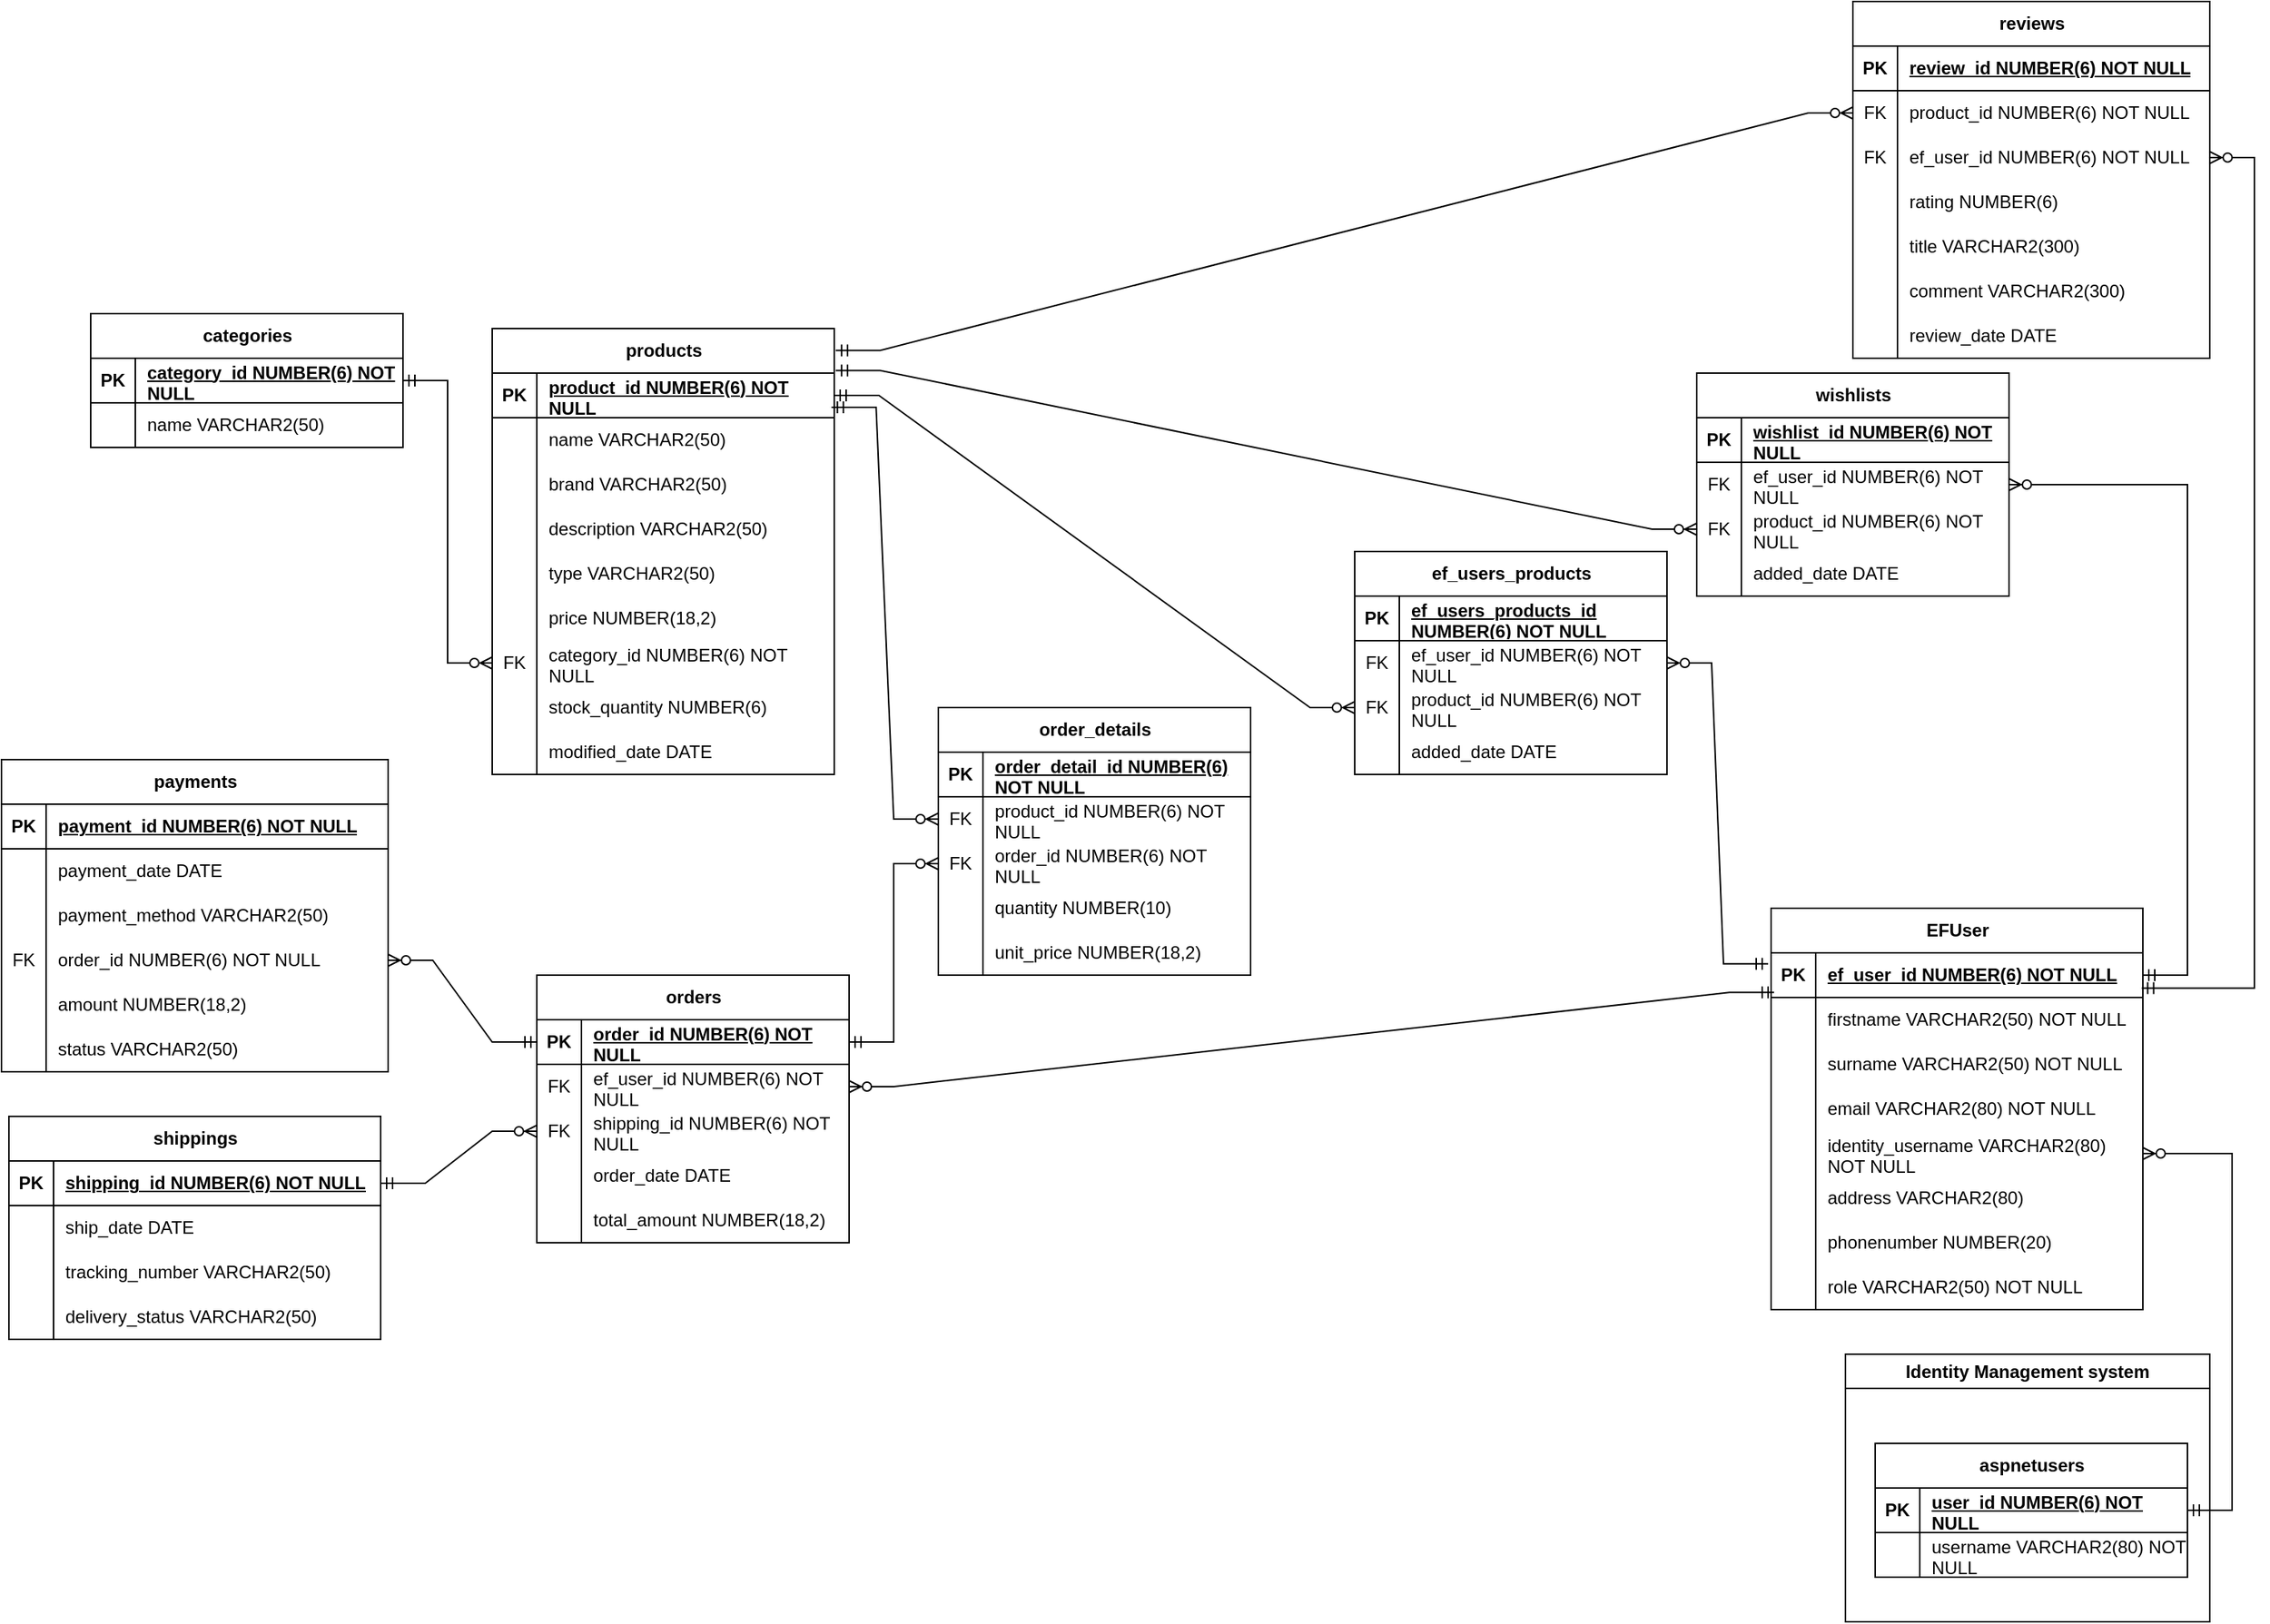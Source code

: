 <mxfile version="24.4.0" type="device">
  <diagram id="-WbhEnIYRlGA4cUXHPRF" name="Page-1">
    <mxGraphModel dx="1900" dy="557" grid="1" gridSize="10" guides="1" tooltips="1" connect="1" arrows="1" fold="1" page="1" pageScale="1" pageWidth="850" pageHeight="1100" math="0" shadow="0">
      <root>
        <mxCell id="0" />
        <mxCell id="1" parent="0" />
        <mxCell id="Yh0Bn0aye5UBAEjgG4Dm-1" value="products" style="shape=table;startSize=30;container=1;collapsible=1;childLayout=tableLayout;fixedRows=1;rowLines=0;fontStyle=1;align=center;resizeLast=1;html=1;" parent="1" vertex="1">
          <mxGeometry x="-10" y="220" width="230" height="300" as="geometry" />
        </mxCell>
        <mxCell id="Yh0Bn0aye5UBAEjgG4Dm-2" value="" style="shape=tableRow;horizontal=0;startSize=0;swimlaneHead=0;swimlaneBody=0;fillColor=none;collapsible=0;dropTarget=0;points=[[0,0.5],[1,0.5]];portConstraint=eastwest;top=0;left=0;right=0;bottom=1;" parent="Yh0Bn0aye5UBAEjgG4Dm-1" vertex="1">
          <mxGeometry y="30" width="230" height="30" as="geometry" />
        </mxCell>
        <mxCell id="Yh0Bn0aye5UBAEjgG4Dm-3" value="PK" style="shape=partialRectangle;connectable=0;fillColor=none;top=0;left=0;bottom=0;right=0;fontStyle=1;overflow=hidden;whiteSpace=wrap;html=1;" parent="Yh0Bn0aye5UBAEjgG4Dm-2" vertex="1">
          <mxGeometry width="30" height="30" as="geometry">
            <mxRectangle width="30" height="30" as="alternateBounds" />
          </mxGeometry>
        </mxCell>
        <mxCell id="Yh0Bn0aye5UBAEjgG4Dm-4" value="product_id NUMBER(6) NOT NULL" style="shape=partialRectangle;connectable=0;fillColor=none;top=0;left=0;bottom=0;right=0;align=left;spacingLeft=6;fontStyle=5;overflow=hidden;whiteSpace=wrap;html=1;" parent="Yh0Bn0aye5UBAEjgG4Dm-2" vertex="1">
          <mxGeometry x="30" width="200" height="30" as="geometry">
            <mxRectangle width="200" height="30" as="alternateBounds" />
          </mxGeometry>
        </mxCell>
        <mxCell id="Yh0Bn0aye5UBAEjgG4Dm-5" value="" style="shape=tableRow;horizontal=0;startSize=0;swimlaneHead=0;swimlaneBody=0;fillColor=none;collapsible=0;dropTarget=0;points=[[0,0.5],[1,0.5]];portConstraint=eastwest;top=0;left=0;right=0;bottom=0;" parent="Yh0Bn0aye5UBAEjgG4Dm-1" vertex="1">
          <mxGeometry y="60" width="230" height="30" as="geometry" />
        </mxCell>
        <mxCell id="Yh0Bn0aye5UBAEjgG4Dm-6" value="" style="shape=partialRectangle;connectable=0;fillColor=none;top=0;left=0;bottom=0;right=0;editable=1;overflow=hidden;whiteSpace=wrap;html=1;" parent="Yh0Bn0aye5UBAEjgG4Dm-5" vertex="1">
          <mxGeometry width="30" height="30" as="geometry">
            <mxRectangle width="30" height="30" as="alternateBounds" />
          </mxGeometry>
        </mxCell>
        <mxCell id="Yh0Bn0aye5UBAEjgG4Dm-7" value="name VARCHAR2(50)&lt;br&gt;" style="shape=partialRectangle;connectable=0;fillColor=none;top=0;left=0;bottom=0;right=0;align=left;spacingLeft=6;overflow=hidden;whiteSpace=wrap;html=1;" parent="Yh0Bn0aye5UBAEjgG4Dm-5" vertex="1">
          <mxGeometry x="30" width="200" height="30" as="geometry">
            <mxRectangle width="200" height="30" as="alternateBounds" />
          </mxGeometry>
        </mxCell>
        <mxCell id="Yh0Bn0aye5UBAEjgG4Dm-294" value="" style="shape=tableRow;horizontal=0;startSize=0;swimlaneHead=0;swimlaneBody=0;fillColor=none;collapsible=0;dropTarget=0;points=[[0,0.5],[1,0.5]];portConstraint=eastwest;top=0;left=0;right=0;bottom=0;" parent="Yh0Bn0aye5UBAEjgG4Dm-1" vertex="1">
          <mxGeometry y="90" width="230" height="30" as="geometry" />
        </mxCell>
        <mxCell id="Yh0Bn0aye5UBAEjgG4Dm-295" value="" style="shape=partialRectangle;connectable=0;fillColor=none;top=0;left=0;bottom=0;right=0;editable=1;overflow=hidden;whiteSpace=wrap;html=1;" parent="Yh0Bn0aye5UBAEjgG4Dm-294" vertex="1">
          <mxGeometry width="30" height="30" as="geometry">
            <mxRectangle width="30" height="30" as="alternateBounds" />
          </mxGeometry>
        </mxCell>
        <mxCell id="Yh0Bn0aye5UBAEjgG4Dm-296" value="brand VARCHAR2(50)" style="shape=partialRectangle;connectable=0;fillColor=none;top=0;left=0;bottom=0;right=0;align=left;spacingLeft=6;overflow=hidden;whiteSpace=wrap;html=1;" parent="Yh0Bn0aye5UBAEjgG4Dm-294" vertex="1">
          <mxGeometry x="30" width="200" height="30" as="geometry">
            <mxRectangle width="200" height="30" as="alternateBounds" />
          </mxGeometry>
        </mxCell>
        <mxCell id="Yh0Bn0aye5UBAEjgG4Dm-8" value="" style="shape=tableRow;horizontal=0;startSize=0;swimlaneHead=0;swimlaneBody=0;fillColor=none;collapsible=0;dropTarget=0;points=[[0,0.5],[1,0.5]];portConstraint=eastwest;top=0;left=0;right=0;bottom=0;" parent="Yh0Bn0aye5UBAEjgG4Dm-1" vertex="1">
          <mxGeometry y="120" width="230" height="30" as="geometry" />
        </mxCell>
        <mxCell id="Yh0Bn0aye5UBAEjgG4Dm-9" value="" style="shape=partialRectangle;connectable=0;fillColor=none;top=0;left=0;bottom=0;right=0;editable=1;overflow=hidden;whiteSpace=wrap;html=1;" parent="Yh0Bn0aye5UBAEjgG4Dm-8" vertex="1">
          <mxGeometry width="30" height="30" as="geometry">
            <mxRectangle width="30" height="30" as="alternateBounds" />
          </mxGeometry>
        </mxCell>
        <mxCell id="Yh0Bn0aye5UBAEjgG4Dm-10" value="description VARCHAR2(50)" style="shape=partialRectangle;connectable=0;fillColor=none;top=0;left=0;bottom=0;right=0;align=left;spacingLeft=6;overflow=hidden;whiteSpace=wrap;html=1;" parent="Yh0Bn0aye5UBAEjgG4Dm-8" vertex="1">
          <mxGeometry x="30" width="200" height="30" as="geometry">
            <mxRectangle width="200" height="30" as="alternateBounds" />
          </mxGeometry>
        </mxCell>
        <mxCell id="Yh0Bn0aye5UBAEjgG4Dm-297" value="" style="shape=tableRow;horizontal=0;startSize=0;swimlaneHead=0;swimlaneBody=0;fillColor=none;collapsible=0;dropTarget=0;points=[[0,0.5],[1,0.5]];portConstraint=eastwest;top=0;left=0;right=0;bottom=0;" parent="Yh0Bn0aye5UBAEjgG4Dm-1" vertex="1">
          <mxGeometry y="150" width="230" height="30" as="geometry" />
        </mxCell>
        <mxCell id="Yh0Bn0aye5UBAEjgG4Dm-298" value="" style="shape=partialRectangle;connectable=0;fillColor=none;top=0;left=0;bottom=0;right=0;editable=1;overflow=hidden;whiteSpace=wrap;html=1;" parent="Yh0Bn0aye5UBAEjgG4Dm-297" vertex="1">
          <mxGeometry width="30" height="30" as="geometry">
            <mxRectangle width="30" height="30" as="alternateBounds" />
          </mxGeometry>
        </mxCell>
        <mxCell id="Yh0Bn0aye5UBAEjgG4Dm-299" value="type VARCHAR2(50)" style="shape=partialRectangle;connectable=0;fillColor=none;top=0;left=0;bottom=0;right=0;align=left;spacingLeft=6;overflow=hidden;whiteSpace=wrap;html=1;" parent="Yh0Bn0aye5UBAEjgG4Dm-297" vertex="1">
          <mxGeometry x="30" width="200" height="30" as="geometry">
            <mxRectangle width="200" height="30" as="alternateBounds" />
          </mxGeometry>
        </mxCell>
        <mxCell id="Yh0Bn0aye5UBAEjgG4Dm-11" value="" style="shape=tableRow;horizontal=0;startSize=0;swimlaneHead=0;swimlaneBody=0;fillColor=none;collapsible=0;dropTarget=0;points=[[0,0.5],[1,0.5]];portConstraint=eastwest;top=0;left=0;right=0;bottom=0;" parent="Yh0Bn0aye5UBAEjgG4Dm-1" vertex="1">
          <mxGeometry y="180" width="230" height="30" as="geometry" />
        </mxCell>
        <mxCell id="Yh0Bn0aye5UBAEjgG4Dm-12" value="" style="shape=partialRectangle;connectable=0;fillColor=none;top=0;left=0;bottom=0;right=0;editable=1;overflow=hidden;whiteSpace=wrap;html=1;" parent="Yh0Bn0aye5UBAEjgG4Dm-11" vertex="1">
          <mxGeometry width="30" height="30" as="geometry">
            <mxRectangle width="30" height="30" as="alternateBounds" />
          </mxGeometry>
        </mxCell>
        <mxCell id="Yh0Bn0aye5UBAEjgG4Dm-13" value="price NUMBER(18,2)" style="shape=partialRectangle;connectable=0;fillColor=none;top=0;left=0;bottom=0;right=0;align=left;spacingLeft=6;overflow=hidden;whiteSpace=wrap;html=1;" parent="Yh0Bn0aye5UBAEjgG4Dm-11" vertex="1">
          <mxGeometry x="30" width="200" height="30" as="geometry">
            <mxRectangle width="200" height="30" as="alternateBounds" />
          </mxGeometry>
        </mxCell>
        <mxCell id="Yh0Bn0aye5UBAEjgG4Dm-14" value="" style="shape=tableRow;horizontal=0;startSize=0;swimlaneHead=0;swimlaneBody=0;fillColor=none;collapsible=0;dropTarget=0;points=[[0,0.5],[1,0.5]];portConstraint=eastwest;top=0;left=0;right=0;bottom=0;" parent="Yh0Bn0aye5UBAEjgG4Dm-1" vertex="1">
          <mxGeometry y="210" width="230" height="30" as="geometry" />
        </mxCell>
        <mxCell id="Yh0Bn0aye5UBAEjgG4Dm-15" value="FK" style="shape=partialRectangle;connectable=0;fillColor=none;top=0;left=0;bottom=0;right=0;editable=1;overflow=hidden;whiteSpace=wrap;html=1;" parent="Yh0Bn0aye5UBAEjgG4Dm-14" vertex="1">
          <mxGeometry width="30" height="30" as="geometry">
            <mxRectangle width="30" height="30" as="alternateBounds" />
          </mxGeometry>
        </mxCell>
        <mxCell id="Yh0Bn0aye5UBAEjgG4Dm-16" value="category_id NUMBER(6) NOT NULL" style="shape=partialRectangle;connectable=0;fillColor=none;top=0;left=0;bottom=0;right=0;align=left;spacingLeft=6;overflow=hidden;whiteSpace=wrap;html=1;" parent="Yh0Bn0aye5UBAEjgG4Dm-14" vertex="1">
          <mxGeometry x="30" width="200" height="30" as="geometry">
            <mxRectangle width="200" height="30" as="alternateBounds" />
          </mxGeometry>
        </mxCell>
        <mxCell id="Yh0Bn0aye5UBAEjgG4Dm-17" value="" style="shape=tableRow;horizontal=0;startSize=0;swimlaneHead=0;swimlaneBody=0;fillColor=none;collapsible=0;dropTarget=0;points=[[0,0.5],[1,0.5]];portConstraint=eastwest;top=0;left=0;right=0;bottom=0;" parent="Yh0Bn0aye5UBAEjgG4Dm-1" vertex="1">
          <mxGeometry y="240" width="230" height="30" as="geometry" />
        </mxCell>
        <mxCell id="Yh0Bn0aye5UBAEjgG4Dm-18" value="" style="shape=partialRectangle;connectable=0;fillColor=none;top=0;left=0;bottom=0;right=0;editable=1;overflow=hidden;whiteSpace=wrap;html=1;" parent="Yh0Bn0aye5UBAEjgG4Dm-17" vertex="1">
          <mxGeometry width="30" height="30" as="geometry">
            <mxRectangle width="30" height="30" as="alternateBounds" />
          </mxGeometry>
        </mxCell>
        <mxCell id="Yh0Bn0aye5UBAEjgG4Dm-19" value="stock_quantity NUMBER(6)" style="shape=partialRectangle;connectable=0;fillColor=none;top=0;left=0;bottom=0;right=0;align=left;spacingLeft=6;overflow=hidden;whiteSpace=wrap;html=1;" parent="Yh0Bn0aye5UBAEjgG4Dm-17" vertex="1">
          <mxGeometry x="30" width="200" height="30" as="geometry">
            <mxRectangle width="200" height="30" as="alternateBounds" />
          </mxGeometry>
        </mxCell>
        <mxCell id="Yh0Bn0aye5UBAEjgG4Dm-230" value="" style="shape=tableRow;horizontal=0;startSize=0;swimlaneHead=0;swimlaneBody=0;fillColor=none;collapsible=0;dropTarget=0;points=[[0,0.5],[1,0.5]];portConstraint=eastwest;top=0;left=0;right=0;bottom=0;" parent="Yh0Bn0aye5UBAEjgG4Dm-1" vertex="1">
          <mxGeometry y="270" width="230" height="30" as="geometry" />
        </mxCell>
        <mxCell id="Yh0Bn0aye5UBAEjgG4Dm-231" value="" style="shape=partialRectangle;connectable=0;fillColor=none;top=0;left=0;bottom=0;right=0;editable=1;overflow=hidden;whiteSpace=wrap;html=1;" parent="Yh0Bn0aye5UBAEjgG4Dm-230" vertex="1">
          <mxGeometry width="30" height="30" as="geometry">
            <mxRectangle width="30" height="30" as="alternateBounds" />
          </mxGeometry>
        </mxCell>
        <mxCell id="Yh0Bn0aye5UBAEjgG4Dm-232" value="modified_date DATE" style="shape=partialRectangle;connectable=0;fillColor=none;top=0;left=0;bottom=0;right=0;align=left;spacingLeft=6;overflow=hidden;whiteSpace=wrap;html=1;" parent="Yh0Bn0aye5UBAEjgG4Dm-230" vertex="1">
          <mxGeometry x="30" width="200" height="30" as="geometry">
            <mxRectangle width="200" height="30" as="alternateBounds" />
          </mxGeometry>
        </mxCell>
        <mxCell id="Yh0Bn0aye5UBAEjgG4Dm-33" value="categories" style="shape=table;startSize=30;container=1;collapsible=1;childLayout=tableLayout;fixedRows=1;rowLines=0;fontStyle=1;align=center;resizeLast=1;html=1;" parent="1" vertex="1">
          <mxGeometry x="-280" y="210" width="210" height="90" as="geometry" />
        </mxCell>
        <mxCell id="Yh0Bn0aye5UBAEjgG4Dm-34" value="" style="shape=tableRow;horizontal=0;startSize=0;swimlaneHead=0;swimlaneBody=0;fillColor=none;collapsible=0;dropTarget=0;points=[[0,0.5],[1,0.5]];portConstraint=eastwest;top=0;left=0;right=0;bottom=1;" parent="Yh0Bn0aye5UBAEjgG4Dm-33" vertex="1">
          <mxGeometry y="30" width="210" height="30" as="geometry" />
        </mxCell>
        <mxCell id="Yh0Bn0aye5UBAEjgG4Dm-35" value="PK" style="shape=partialRectangle;connectable=0;fillColor=none;top=0;left=0;bottom=0;right=0;fontStyle=1;overflow=hidden;whiteSpace=wrap;html=1;" parent="Yh0Bn0aye5UBAEjgG4Dm-34" vertex="1">
          <mxGeometry width="30" height="30" as="geometry">
            <mxRectangle width="30" height="30" as="alternateBounds" />
          </mxGeometry>
        </mxCell>
        <mxCell id="Yh0Bn0aye5UBAEjgG4Dm-36" value="category_id NUMBER(6) NOT NULL" style="shape=partialRectangle;connectable=0;fillColor=none;top=0;left=0;bottom=0;right=0;align=left;spacingLeft=6;fontStyle=5;overflow=hidden;whiteSpace=wrap;html=1;" parent="Yh0Bn0aye5UBAEjgG4Dm-34" vertex="1">
          <mxGeometry x="30" width="180" height="30" as="geometry">
            <mxRectangle width="180" height="30" as="alternateBounds" />
          </mxGeometry>
        </mxCell>
        <mxCell id="Yh0Bn0aye5UBAEjgG4Dm-37" value="" style="shape=tableRow;horizontal=0;startSize=0;swimlaneHead=0;swimlaneBody=0;fillColor=none;collapsible=0;dropTarget=0;points=[[0,0.5],[1,0.5]];portConstraint=eastwest;top=0;left=0;right=0;bottom=0;" parent="Yh0Bn0aye5UBAEjgG4Dm-33" vertex="1">
          <mxGeometry y="60" width="210" height="30" as="geometry" />
        </mxCell>
        <mxCell id="Yh0Bn0aye5UBAEjgG4Dm-38" value="" style="shape=partialRectangle;connectable=0;fillColor=none;top=0;left=0;bottom=0;right=0;editable=1;overflow=hidden;whiteSpace=wrap;html=1;" parent="Yh0Bn0aye5UBAEjgG4Dm-37" vertex="1">
          <mxGeometry width="30" height="30" as="geometry">
            <mxRectangle width="30" height="30" as="alternateBounds" />
          </mxGeometry>
        </mxCell>
        <mxCell id="Yh0Bn0aye5UBAEjgG4Dm-39" value="name VARCHAR2(50)&lt;br&gt;" style="shape=partialRectangle;connectable=0;fillColor=none;top=0;left=0;bottom=0;right=0;align=left;spacingLeft=6;overflow=hidden;whiteSpace=wrap;html=1;" parent="Yh0Bn0aye5UBAEjgG4Dm-37" vertex="1">
          <mxGeometry x="30" width="180" height="30" as="geometry">
            <mxRectangle width="180" height="30" as="alternateBounds" />
          </mxGeometry>
        </mxCell>
        <mxCell id="Yh0Bn0aye5UBAEjgG4Dm-52" value="" style="edgeStyle=entityRelationEdgeStyle;fontSize=12;html=1;endArrow=ERzeroToMany;startArrow=ERmandOne;rounded=0;" parent="1" source="Yh0Bn0aye5UBAEjgG4Dm-34" target="Yh0Bn0aye5UBAEjgG4Dm-14" edge="1">
          <mxGeometry width="100" height="100" relative="1" as="geometry">
            <mxPoint x="320" y="300" as="sourcePoint" />
            <mxPoint x="420" y="200" as="targetPoint" />
          </mxGeometry>
        </mxCell>
        <mxCell id="Yh0Bn0aye5UBAEjgG4Dm-53" value="EFUser" style="shape=table;startSize=30;container=1;collapsible=1;childLayout=tableLayout;fixedRows=1;rowLines=0;fontStyle=1;align=center;resizeLast=1;html=1;" parent="1" vertex="1">
          <mxGeometry x="850" y="610" width="250" height="270" as="geometry" />
        </mxCell>
        <mxCell id="Yh0Bn0aye5UBAEjgG4Dm-54" value="" style="shape=tableRow;horizontal=0;startSize=0;swimlaneHead=0;swimlaneBody=0;fillColor=none;collapsible=0;dropTarget=0;points=[[0,0.5],[1,0.5]];portConstraint=eastwest;top=0;left=0;right=0;bottom=1;" parent="Yh0Bn0aye5UBAEjgG4Dm-53" vertex="1">
          <mxGeometry y="30" width="250" height="30" as="geometry" />
        </mxCell>
        <mxCell id="Yh0Bn0aye5UBAEjgG4Dm-55" value="PK" style="shape=partialRectangle;connectable=0;fillColor=none;top=0;left=0;bottom=0;right=0;fontStyle=1;overflow=hidden;whiteSpace=wrap;html=1;" parent="Yh0Bn0aye5UBAEjgG4Dm-54" vertex="1">
          <mxGeometry width="30" height="30" as="geometry">
            <mxRectangle width="30" height="30" as="alternateBounds" />
          </mxGeometry>
        </mxCell>
        <mxCell id="Yh0Bn0aye5UBAEjgG4Dm-56" value="ef_user_id NUMBER(6) NOT NULL" style="shape=partialRectangle;connectable=0;fillColor=none;top=0;left=0;bottom=0;right=0;align=left;spacingLeft=6;fontStyle=5;overflow=hidden;whiteSpace=wrap;html=1;" parent="Yh0Bn0aye5UBAEjgG4Dm-54" vertex="1">
          <mxGeometry x="30" width="220" height="30" as="geometry">
            <mxRectangle width="220" height="30" as="alternateBounds" />
          </mxGeometry>
        </mxCell>
        <mxCell id="Yh0Bn0aye5UBAEjgG4Dm-57" value="" style="shape=tableRow;horizontal=0;startSize=0;swimlaneHead=0;swimlaneBody=0;fillColor=none;collapsible=0;dropTarget=0;points=[[0,0.5],[1,0.5]];portConstraint=eastwest;top=0;left=0;right=0;bottom=0;" parent="Yh0Bn0aye5UBAEjgG4Dm-53" vertex="1">
          <mxGeometry y="60" width="250" height="30" as="geometry" />
        </mxCell>
        <mxCell id="Yh0Bn0aye5UBAEjgG4Dm-58" value="" style="shape=partialRectangle;connectable=0;fillColor=none;top=0;left=0;bottom=0;right=0;editable=1;overflow=hidden;whiteSpace=wrap;html=1;" parent="Yh0Bn0aye5UBAEjgG4Dm-57" vertex="1">
          <mxGeometry width="30" height="30" as="geometry">
            <mxRectangle width="30" height="30" as="alternateBounds" />
          </mxGeometry>
        </mxCell>
        <mxCell id="Yh0Bn0aye5UBAEjgG4Dm-59" value="firstname VARCHAR2(50) NOT NULL" style="shape=partialRectangle;connectable=0;fillColor=none;top=0;left=0;bottom=0;right=0;align=left;spacingLeft=6;overflow=hidden;whiteSpace=wrap;html=1;" parent="Yh0Bn0aye5UBAEjgG4Dm-57" vertex="1">
          <mxGeometry x="30" width="220" height="30" as="geometry">
            <mxRectangle width="220" height="30" as="alternateBounds" />
          </mxGeometry>
        </mxCell>
        <mxCell id="Yh0Bn0aye5UBAEjgG4Dm-60" value="" style="shape=tableRow;horizontal=0;startSize=0;swimlaneHead=0;swimlaneBody=0;fillColor=none;collapsible=0;dropTarget=0;points=[[0,0.5],[1,0.5]];portConstraint=eastwest;top=0;left=0;right=0;bottom=0;" parent="Yh0Bn0aye5UBAEjgG4Dm-53" vertex="1">
          <mxGeometry y="90" width="250" height="30" as="geometry" />
        </mxCell>
        <mxCell id="Yh0Bn0aye5UBAEjgG4Dm-61" value="" style="shape=partialRectangle;connectable=0;fillColor=none;top=0;left=0;bottom=0;right=0;editable=1;overflow=hidden;whiteSpace=wrap;html=1;" parent="Yh0Bn0aye5UBAEjgG4Dm-60" vertex="1">
          <mxGeometry width="30" height="30" as="geometry">
            <mxRectangle width="30" height="30" as="alternateBounds" />
          </mxGeometry>
        </mxCell>
        <mxCell id="Yh0Bn0aye5UBAEjgG4Dm-62" value="surname VARCHAR2(50) NOT NULL" style="shape=partialRectangle;connectable=0;fillColor=none;top=0;left=0;bottom=0;right=0;align=left;spacingLeft=6;overflow=hidden;whiteSpace=wrap;html=1;" parent="Yh0Bn0aye5UBAEjgG4Dm-60" vertex="1">
          <mxGeometry x="30" width="220" height="30" as="geometry">
            <mxRectangle width="220" height="30" as="alternateBounds" />
          </mxGeometry>
        </mxCell>
        <mxCell id="Yh0Bn0aye5UBAEjgG4Dm-72" value="" style="shape=tableRow;horizontal=0;startSize=0;swimlaneHead=0;swimlaneBody=0;fillColor=none;collapsible=0;dropTarget=0;points=[[0,0.5],[1,0.5]];portConstraint=eastwest;top=0;left=0;right=0;bottom=0;" parent="Yh0Bn0aye5UBAEjgG4Dm-53" vertex="1">
          <mxGeometry y="120" width="250" height="30" as="geometry" />
        </mxCell>
        <mxCell id="Yh0Bn0aye5UBAEjgG4Dm-73" value="" style="shape=partialRectangle;connectable=0;fillColor=none;top=0;left=0;bottom=0;right=0;editable=1;overflow=hidden;whiteSpace=wrap;html=1;" parent="Yh0Bn0aye5UBAEjgG4Dm-72" vertex="1">
          <mxGeometry width="30" height="30" as="geometry">
            <mxRectangle width="30" height="30" as="alternateBounds" />
          </mxGeometry>
        </mxCell>
        <mxCell id="Yh0Bn0aye5UBAEjgG4Dm-74" value="email VARCHAR2(80) NOT NULL" style="shape=partialRectangle;connectable=0;fillColor=none;top=0;left=0;bottom=0;right=0;align=left;spacingLeft=6;overflow=hidden;whiteSpace=wrap;html=1;" parent="Yh0Bn0aye5UBAEjgG4Dm-72" vertex="1">
          <mxGeometry x="30" width="220" height="30" as="geometry">
            <mxRectangle width="220" height="30" as="alternateBounds" />
          </mxGeometry>
        </mxCell>
        <mxCell id="Yh0Bn0aye5UBAEjgG4Dm-75" value="" style="shape=tableRow;horizontal=0;startSize=0;swimlaneHead=0;swimlaneBody=0;fillColor=none;collapsible=0;dropTarget=0;points=[[0,0.5],[1,0.5]];portConstraint=eastwest;top=0;left=0;right=0;bottom=0;" parent="Yh0Bn0aye5UBAEjgG4Dm-53" vertex="1">
          <mxGeometry y="150" width="250" height="30" as="geometry" />
        </mxCell>
        <mxCell id="Yh0Bn0aye5UBAEjgG4Dm-76" value="" style="shape=partialRectangle;connectable=0;fillColor=none;top=0;left=0;bottom=0;right=0;editable=1;overflow=hidden;whiteSpace=wrap;html=1;" parent="Yh0Bn0aye5UBAEjgG4Dm-75" vertex="1">
          <mxGeometry width="30" height="30" as="geometry">
            <mxRectangle width="30" height="30" as="alternateBounds" />
          </mxGeometry>
        </mxCell>
        <mxCell id="Yh0Bn0aye5UBAEjgG4Dm-77" value="identity_username VARCHAR2(80) NOT NULL" style="shape=partialRectangle;connectable=0;fillColor=none;top=0;left=0;bottom=0;right=0;align=left;spacingLeft=6;overflow=hidden;whiteSpace=wrap;html=1;" parent="Yh0Bn0aye5UBAEjgG4Dm-75" vertex="1">
          <mxGeometry x="30" width="220" height="30" as="geometry">
            <mxRectangle width="220" height="30" as="alternateBounds" />
          </mxGeometry>
        </mxCell>
        <mxCell id="Yh0Bn0aye5UBAEjgG4Dm-78" value="" style="shape=tableRow;horizontal=0;startSize=0;swimlaneHead=0;swimlaneBody=0;fillColor=none;collapsible=0;dropTarget=0;points=[[0,0.5],[1,0.5]];portConstraint=eastwest;top=0;left=0;right=0;bottom=0;" parent="Yh0Bn0aye5UBAEjgG4Dm-53" vertex="1">
          <mxGeometry y="180" width="250" height="30" as="geometry" />
        </mxCell>
        <mxCell id="Yh0Bn0aye5UBAEjgG4Dm-79" value="" style="shape=partialRectangle;connectable=0;fillColor=none;top=0;left=0;bottom=0;right=0;editable=1;overflow=hidden;whiteSpace=wrap;html=1;" parent="Yh0Bn0aye5UBAEjgG4Dm-78" vertex="1">
          <mxGeometry width="30" height="30" as="geometry">
            <mxRectangle width="30" height="30" as="alternateBounds" />
          </mxGeometry>
        </mxCell>
        <mxCell id="Yh0Bn0aye5UBAEjgG4Dm-80" value="address VARCHAR2(80)" style="shape=partialRectangle;connectable=0;fillColor=none;top=0;left=0;bottom=0;right=0;align=left;spacingLeft=6;overflow=hidden;whiteSpace=wrap;html=1;" parent="Yh0Bn0aye5UBAEjgG4Dm-78" vertex="1">
          <mxGeometry x="30" width="220" height="30" as="geometry">
            <mxRectangle width="220" height="30" as="alternateBounds" />
          </mxGeometry>
        </mxCell>
        <mxCell id="Yh0Bn0aye5UBAEjgG4Dm-63" value="" style="shape=tableRow;horizontal=0;startSize=0;swimlaneHead=0;swimlaneBody=0;fillColor=none;collapsible=0;dropTarget=0;points=[[0,0.5],[1,0.5]];portConstraint=eastwest;top=0;left=0;right=0;bottom=0;" parent="Yh0Bn0aye5UBAEjgG4Dm-53" vertex="1">
          <mxGeometry y="210" width="250" height="30" as="geometry" />
        </mxCell>
        <mxCell id="Yh0Bn0aye5UBAEjgG4Dm-64" value="" style="shape=partialRectangle;connectable=0;fillColor=none;top=0;left=0;bottom=0;right=0;editable=1;overflow=hidden;whiteSpace=wrap;html=1;" parent="Yh0Bn0aye5UBAEjgG4Dm-63" vertex="1">
          <mxGeometry width="30" height="30" as="geometry">
            <mxRectangle width="30" height="30" as="alternateBounds" />
          </mxGeometry>
        </mxCell>
        <mxCell id="Yh0Bn0aye5UBAEjgG4Dm-65" value="phonenumber NUMBER(20)" style="shape=partialRectangle;connectable=0;fillColor=none;top=0;left=0;bottom=0;right=0;align=left;spacingLeft=6;overflow=hidden;whiteSpace=wrap;html=1;" parent="Yh0Bn0aye5UBAEjgG4Dm-63" vertex="1">
          <mxGeometry x="30" width="220" height="30" as="geometry">
            <mxRectangle width="220" height="30" as="alternateBounds" />
          </mxGeometry>
        </mxCell>
        <mxCell id="QzrzAxgF1wfYoFB2tasU-1" value="" style="shape=tableRow;horizontal=0;startSize=0;swimlaneHead=0;swimlaneBody=0;fillColor=none;collapsible=0;dropTarget=0;points=[[0,0.5],[1,0.5]];portConstraint=eastwest;top=0;left=0;right=0;bottom=0;" parent="Yh0Bn0aye5UBAEjgG4Dm-53" vertex="1">
          <mxGeometry y="240" width="250" height="30" as="geometry" />
        </mxCell>
        <mxCell id="QzrzAxgF1wfYoFB2tasU-2" value="" style="shape=partialRectangle;connectable=0;fillColor=none;top=0;left=0;bottom=0;right=0;editable=1;overflow=hidden;whiteSpace=wrap;html=1;" parent="QzrzAxgF1wfYoFB2tasU-1" vertex="1">
          <mxGeometry width="30" height="30" as="geometry">
            <mxRectangle width="30" height="30" as="alternateBounds" />
          </mxGeometry>
        </mxCell>
        <mxCell id="QzrzAxgF1wfYoFB2tasU-3" value="role VARCHAR2(50) NOT NULL" style="shape=partialRectangle;connectable=0;fillColor=none;top=0;left=0;bottom=0;right=0;align=left;spacingLeft=6;overflow=hidden;whiteSpace=wrap;html=1;" parent="QzrzAxgF1wfYoFB2tasU-1" vertex="1">
          <mxGeometry x="30" width="220" height="30" as="geometry">
            <mxRectangle width="220" height="30" as="alternateBounds" />
          </mxGeometry>
        </mxCell>
        <mxCell id="Yh0Bn0aye5UBAEjgG4Dm-81" value="orders" style="shape=table;startSize=30;container=1;collapsible=1;childLayout=tableLayout;fixedRows=1;rowLines=0;fontStyle=1;align=center;resizeLast=1;html=1;" parent="1" vertex="1">
          <mxGeometry x="20" y="655" width="210" height="180" as="geometry" />
        </mxCell>
        <mxCell id="Yh0Bn0aye5UBAEjgG4Dm-82" value="" style="shape=tableRow;horizontal=0;startSize=0;swimlaneHead=0;swimlaneBody=0;fillColor=none;collapsible=0;dropTarget=0;points=[[0,0.5],[1,0.5]];portConstraint=eastwest;top=0;left=0;right=0;bottom=1;" parent="Yh0Bn0aye5UBAEjgG4Dm-81" vertex="1">
          <mxGeometry y="30" width="210" height="30" as="geometry" />
        </mxCell>
        <mxCell id="Yh0Bn0aye5UBAEjgG4Dm-83" value="PK" style="shape=partialRectangle;connectable=0;fillColor=none;top=0;left=0;bottom=0;right=0;fontStyle=1;overflow=hidden;whiteSpace=wrap;html=1;" parent="Yh0Bn0aye5UBAEjgG4Dm-82" vertex="1">
          <mxGeometry width="30" height="30" as="geometry">
            <mxRectangle width="30" height="30" as="alternateBounds" />
          </mxGeometry>
        </mxCell>
        <mxCell id="Yh0Bn0aye5UBAEjgG4Dm-84" value="order_id NUMBER(6) NOT NULL" style="shape=partialRectangle;connectable=0;fillColor=none;top=0;left=0;bottom=0;right=0;align=left;spacingLeft=6;fontStyle=5;overflow=hidden;whiteSpace=wrap;html=1;" parent="Yh0Bn0aye5UBAEjgG4Dm-82" vertex="1">
          <mxGeometry x="30" width="180" height="30" as="geometry">
            <mxRectangle width="180" height="30" as="alternateBounds" />
          </mxGeometry>
        </mxCell>
        <mxCell id="Yh0Bn0aye5UBAEjgG4Dm-85" value="" style="shape=tableRow;horizontal=0;startSize=0;swimlaneHead=0;swimlaneBody=0;fillColor=none;collapsible=0;dropTarget=0;points=[[0,0.5],[1,0.5]];portConstraint=eastwest;top=0;left=0;right=0;bottom=0;" parent="Yh0Bn0aye5UBAEjgG4Dm-81" vertex="1">
          <mxGeometry y="60" width="210" height="30" as="geometry" />
        </mxCell>
        <mxCell id="Yh0Bn0aye5UBAEjgG4Dm-86" value="FK" style="shape=partialRectangle;connectable=0;fillColor=none;top=0;left=0;bottom=0;right=0;editable=1;overflow=hidden;whiteSpace=wrap;html=1;" parent="Yh0Bn0aye5UBAEjgG4Dm-85" vertex="1">
          <mxGeometry width="30" height="30" as="geometry">
            <mxRectangle width="30" height="30" as="alternateBounds" />
          </mxGeometry>
        </mxCell>
        <mxCell id="Yh0Bn0aye5UBAEjgG4Dm-87" value="ef_user_id NUMBER(6) NOT NULL" style="shape=partialRectangle;connectable=0;fillColor=none;top=0;left=0;bottom=0;right=0;align=left;spacingLeft=6;overflow=hidden;whiteSpace=wrap;html=1;" parent="Yh0Bn0aye5UBAEjgG4Dm-85" vertex="1">
          <mxGeometry x="30" width="180" height="30" as="geometry">
            <mxRectangle width="180" height="30" as="alternateBounds" />
          </mxGeometry>
        </mxCell>
        <mxCell id="Yh0Bn0aye5UBAEjgG4Dm-281" value="" style="shape=tableRow;horizontal=0;startSize=0;swimlaneHead=0;swimlaneBody=0;fillColor=none;collapsible=0;dropTarget=0;points=[[0,0.5],[1,0.5]];portConstraint=eastwest;top=0;left=0;right=0;bottom=0;" parent="Yh0Bn0aye5UBAEjgG4Dm-81" vertex="1">
          <mxGeometry y="90" width="210" height="30" as="geometry" />
        </mxCell>
        <mxCell id="Yh0Bn0aye5UBAEjgG4Dm-282" value="FK" style="shape=partialRectangle;connectable=0;fillColor=none;top=0;left=0;bottom=0;right=0;editable=1;overflow=hidden;whiteSpace=wrap;html=1;" parent="Yh0Bn0aye5UBAEjgG4Dm-281" vertex="1">
          <mxGeometry width="30" height="30" as="geometry">
            <mxRectangle width="30" height="30" as="alternateBounds" />
          </mxGeometry>
        </mxCell>
        <mxCell id="Yh0Bn0aye5UBAEjgG4Dm-283" value="shipping_id NUMBER(6) NOT NULL" style="shape=partialRectangle;connectable=0;fillColor=none;top=0;left=0;bottom=0;right=0;align=left;spacingLeft=6;overflow=hidden;whiteSpace=wrap;html=1;" parent="Yh0Bn0aye5UBAEjgG4Dm-281" vertex="1">
          <mxGeometry x="30" width="180" height="30" as="geometry">
            <mxRectangle width="180" height="30" as="alternateBounds" />
          </mxGeometry>
        </mxCell>
        <mxCell id="Yh0Bn0aye5UBAEjgG4Dm-88" value="" style="shape=tableRow;horizontal=0;startSize=0;swimlaneHead=0;swimlaneBody=0;fillColor=none;collapsible=0;dropTarget=0;points=[[0,0.5],[1,0.5]];portConstraint=eastwest;top=0;left=0;right=0;bottom=0;" parent="Yh0Bn0aye5UBAEjgG4Dm-81" vertex="1">
          <mxGeometry y="120" width="210" height="30" as="geometry" />
        </mxCell>
        <mxCell id="Yh0Bn0aye5UBAEjgG4Dm-89" value="" style="shape=partialRectangle;connectable=0;fillColor=none;top=0;left=0;bottom=0;right=0;editable=1;overflow=hidden;whiteSpace=wrap;html=1;" parent="Yh0Bn0aye5UBAEjgG4Dm-88" vertex="1">
          <mxGeometry width="30" height="30" as="geometry">
            <mxRectangle width="30" height="30" as="alternateBounds" />
          </mxGeometry>
        </mxCell>
        <mxCell id="Yh0Bn0aye5UBAEjgG4Dm-90" value="order_date DATE" style="shape=partialRectangle;connectable=0;fillColor=none;top=0;left=0;bottom=0;right=0;align=left;spacingLeft=6;overflow=hidden;whiteSpace=wrap;html=1;" parent="Yh0Bn0aye5UBAEjgG4Dm-88" vertex="1">
          <mxGeometry x="30" width="180" height="30" as="geometry">
            <mxRectangle width="180" height="30" as="alternateBounds" />
          </mxGeometry>
        </mxCell>
        <mxCell id="Yh0Bn0aye5UBAEjgG4Dm-91" value="" style="shape=tableRow;horizontal=0;startSize=0;swimlaneHead=0;swimlaneBody=0;fillColor=none;collapsible=0;dropTarget=0;points=[[0,0.5],[1,0.5]];portConstraint=eastwest;top=0;left=0;right=0;bottom=0;" parent="Yh0Bn0aye5UBAEjgG4Dm-81" vertex="1">
          <mxGeometry y="150" width="210" height="30" as="geometry" />
        </mxCell>
        <mxCell id="Yh0Bn0aye5UBAEjgG4Dm-92" value="" style="shape=partialRectangle;connectable=0;fillColor=none;top=0;left=0;bottom=0;right=0;editable=1;overflow=hidden;whiteSpace=wrap;html=1;" parent="Yh0Bn0aye5UBAEjgG4Dm-91" vertex="1">
          <mxGeometry width="30" height="30" as="geometry">
            <mxRectangle width="30" height="30" as="alternateBounds" />
          </mxGeometry>
        </mxCell>
        <mxCell id="Yh0Bn0aye5UBAEjgG4Dm-93" value="total_amount NUMBER(18,2)" style="shape=partialRectangle;connectable=0;fillColor=none;top=0;left=0;bottom=0;right=0;align=left;spacingLeft=6;overflow=hidden;whiteSpace=wrap;html=1;" parent="Yh0Bn0aye5UBAEjgG4Dm-91" vertex="1">
          <mxGeometry x="30" width="180" height="30" as="geometry">
            <mxRectangle width="180" height="30" as="alternateBounds" />
          </mxGeometry>
        </mxCell>
        <mxCell id="Yh0Bn0aye5UBAEjgG4Dm-100" value="order_details" style="shape=table;startSize=30;container=1;collapsible=1;childLayout=tableLayout;fixedRows=1;rowLines=0;fontStyle=1;align=center;resizeLast=1;html=1;" parent="1" vertex="1">
          <mxGeometry x="290" y="475" width="210" height="180" as="geometry" />
        </mxCell>
        <mxCell id="Yh0Bn0aye5UBAEjgG4Dm-101" value="" style="shape=tableRow;horizontal=0;startSize=0;swimlaneHead=0;swimlaneBody=0;fillColor=none;collapsible=0;dropTarget=0;points=[[0,0.5],[1,0.5]];portConstraint=eastwest;top=0;left=0;right=0;bottom=1;" parent="Yh0Bn0aye5UBAEjgG4Dm-100" vertex="1">
          <mxGeometry y="30" width="210" height="30" as="geometry" />
        </mxCell>
        <mxCell id="Yh0Bn0aye5UBAEjgG4Dm-102" value="PK" style="shape=partialRectangle;connectable=0;fillColor=none;top=0;left=0;bottom=0;right=0;fontStyle=1;overflow=hidden;whiteSpace=wrap;html=1;" parent="Yh0Bn0aye5UBAEjgG4Dm-101" vertex="1">
          <mxGeometry width="30" height="30" as="geometry">
            <mxRectangle width="30" height="30" as="alternateBounds" />
          </mxGeometry>
        </mxCell>
        <mxCell id="Yh0Bn0aye5UBAEjgG4Dm-103" value="order_detail_id NUMBER(6) NOT NULL" style="shape=partialRectangle;connectable=0;fillColor=none;top=0;left=0;bottom=0;right=0;align=left;spacingLeft=6;fontStyle=5;overflow=hidden;whiteSpace=wrap;html=1;" parent="Yh0Bn0aye5UBAEjgG4Dm-101" vertex="1">
          <mxGeometry x="30" width="180" height="30" as="geometry">
            <mxRectangle width="180" height="30" as="alternateBounds" />
          </mxGeometry>
        </mxCell>
        <mxCell id="Yh0Bn0aye5UBAEjgG4Dm-107" value="" style="shape=tableRow;horizontal=0;startSize=0;swimlaneHead=0;swimlaneBody=0;fillColor=none;collapsible=0;dropTarget=0;points=[[0,0.5],[1,0.5]];portConstraint=eastwest;top=0;left=0;right=0;bottom=0;" parent="Yh0Bn0aye5UBAEjgG4Dm-100" vertex="1">
          <mxGeometry y="60" width="210" height="30" as="geometry" />
        </mxCell>
        <mxCell id="Yh0Bn0aye5UBAEjgG4Dm-108" value="FK" style="shape=partialRectangle;connectable=0;fillColor=none;top=0;left=0;bottom=0;right=0;editable=1;overflow=hidden;whiteSpace=wrap;html=1;" parent="Yh0Bn0aye5UBAEjgG4Dm-107" vertex="1">
          <mxGeometry width="30" height="30" as="geometry">
            <mxRectangle width="30" height="30" as="alternateBounds" />
          </mxGeometry>
        </mxCell>
        <mxCell id="Yh0Bn0aye5UBAEjgG4Dm-109" value="product_id NUMBER(6) NOT NULL" style="shape=partialRectangle;connectable=0;fillColor=none;top=0;left=0;bottom=0;right=0;align=left;spacingLeft=6;overflow=hidden;whiteSpace=wrap;html=1;" parent="Yh0Bn0aye5UBAEjgG4Dm-107" vertex="1">
          <mxGeometry x="30" width="180" height="30" as="geometry">
            <mxRectangle width="180" height="30" as="alternateBounds" />
          </mxGeometry>
        </mxCell>
        <mxCell id="Yh0Bn0aye5UBAEjgG4Dm-104" value="" style="shape=tableRow;horizontal=0;startSize=0;swimlaneHead=0;swimlaneBody=0;fillColor=none;collapsible=0;dropTarget=0;points=[[0,0.5],[1,0.5]];portConstraint=eastwest;top=0;left=0;right=0;bottom=0;" parent="Yh0Bn0aye5UBAEjgG4Dm-100" vertex="1">
          <mxGeometry y="90" width="210" height="30" as="geometry" />
        </mxCell>
        <mxCell id="Yh0Bn0aye5UBAEjgG4Dm-105" value="FK" style="shape=partialRectangle;connectable=0;fillColor=none;top=0;left=0;bottom=0;right=0;editable=1;overflow=hidden;whiteSpace=wrap;html=1;" parent="Yh0Bn0aye5UBAEjgG4Dm-104" vertex="1">
          <mxGeometry width="30" height="30" as="geometry">
            <mxRectangle width="30" height="30" as="alternateBounds" />
          </mxGeometry>
        </mxCell>
        <mxCell id="Yh0Bn0aye5UBAEjgG4Dm-106" value="order_id NUMBER(6) NOT NULL" style="shape=partialRectangle;connectable=0;fillColor=none;top=0;left=0;bottom=0;right=0;align=left;spacingLeft=6;overflow=hidden;whiteSpace=wrap;html=1;" parent="Yh0Bn0aye5UBAEjgG4Dm-104" vertex="1">
          <mxGeometry x="30" width="180" height="30" as="geometry">
            <mxRectangle width="180" height="30" as="alternateBounds" />
          </mxGeometry>
        </mxCell>
        <mxCell id="Yh0Bn0aye5UBAEjgG4Dm-110" value="" style="shape=tableRow;horizontal=0;startSize=0;swimlaneHead=0;swimlaneBody=0;fillColor=none;collapsible=0;dropTarget=0;points=[[0,0.5],[1,0.5]];portConstraint=eastwest;top=0;left=0;right=0;bottom=0;" parent="Yh0Bn0aye5UBAEjgG4Dm-100" vertex="1">
          <mxGeometry y="120" width="210" height="30" as="geometry" />
        </mxCell>
        <mxCell id="Yh0Bn0aye5UBAEjgG4Dm-111" value="" style="shape=partialRectangle;connectable=0;fillColor=none;top=0;left=0;bottom=0;right=0;editable=1;overflow=hidden;whiteSpace=wrap;html=1;" parent="Yh0Bn0aye5UBAEjgG4Dm-110" vertex="1">
          <mxGeometry width="30" height="30" as="geometry">
            <mxRectangle width="30" height="30" as="alternateBounds" />
          </mxGeometry>
        </mxCell>
        <mxCell id="Yh0Bn0aye5UBAEjgG4Dm-112" value="quantity NUMBER(10)" style="shape=partialRectangle;connectable=0;fillColor=none;top=0;left=0;bottom=0;right=0;align=left;spacingLeft=6;overflow=hidden;whiteSpace=wrap;html=1;" parent="Yh0Bn0aye5UBAEjgG4Dm-110" vertex="1">
          <mxGeometry x="30" width="180" height="30" as="geometry">
            <mxRectangle width="180" height="30" as="alternateBounds" />
          </mxGeometry>
        </mxCell>
        <mxCell id="Yh0Bn0aye5UBAEjgG4Dm-113" value="" style="shape=tableRow;horizontal=0;startSize=0;swimlaneHead=0;swimlaneBody=0;fillColor=none;collapsible=0;dropTarget=0;points=[[0,0.5],[1,0.5]];portConstraint=eastwest;top=0;left=0;right=0;bottom=0;" parent="Yh0Bn0aye5UBAEjgG4Dm-100" vertex="1">
          <mxGeometry y="150" width="210" height="30" as="geometry" />
        </mxCell>
        <mxCell id="Yh0Bn0aye5UBAEjgG4Dm-114" value="" style="shape=partialRectangle;connectable=0;fillColor=none;top=0;left=0;bottom=0;right=0;editable=1;overflow=hidden;whiteSpace=wrap;html=1;" parent="Yh0Bn0aye5UBAEjgG4Dm-113" vertex="1">
          <mxGeometry width="30" height="30" as="geometry">
            <mxRectangle width="30" height="30" as="alternateBounds" />
          </mxGeometry>
        </mxCell>
        <mxCell id="Yh0Bn0aye5UBAEjgG4Dm-115" value="unit_price NUMBER(18,2)" style="shape=partialRectangle;connectable=0;fillColor=none;top=0;left=0;bottom=0;right=0;align=left;spacingLeft=6;overflow=hidden;whiteSpace=wrap;html=1;" parent="Yh0Bn0aye5UBAEjgG4Dm-113" vertex="1">
          <mxGeometry x="30" width="180" height="30" as="geometry">
            <mxRectangle width="180" height="30" as="alternateBounds" />
          </mxGeometry>
        </mxCell>
        <mxCell id="Yh0Bn0aye5UBAEjgG4Dm-119" value="payments" style="shape=table;startSize=30;container=1;collapsible=1;childLayout=tableLayout;fixedRows=1;rowLines=0;fontStyle=1;align=center;resizeLast=1;html=1;" parent="1" vertex="1">
          <mxGeometry x="-340" y="510" width="260" height="210" as="geometry" />
        </mxCell>
        <mxCell id="Yh0Bn0aye5UBAEjgG4Dm-120" value="" style="shape=tableRow;horizontal=0;startSize=0;swimlaneHead=0;swimlaneBody=0;fillColor=none;collapsible=0;dropTarget=0;points=[[0,0.5],[1,0.5]];portConstraint=eastwest;top=0;left=0;right=0;bottom=1;" parent="Yh0Bn0aye5UBAEjgG4Dm-119" vertex="1">
          <mxGeometry y="30" width="260" height="30" as="geometry" />
        </mxCell>
        <mxCell id="Yh0Bn0aye5UBAEjgG4Dm-121" value="PK" style="shape=partialRectangle;connectable=0;fillColor=none;top=0;left=0;bottom=0;right=0;fontStyle=1;overflow=hidden;whiteSpace=wrap;html=1;" parent="Yh0Bn0aye5UBAEjgG4Dm-120" vertex="1">
          <mxGeometry width="30" height="30" as="geometry">
            <mxRectangle width="30" height="30" as="alternateBounds" />
          </mxGeometry>
        </mxCell>
        <mxCell id="Yh0Bn0aye5UBAEjgG4Dm-122" value="payment_id NUMBER(6) NOT NULL" style="shape=partialRectangle;connectable=0;fillColor=none;top=0;left=0;bottom=0;right=0;align=left;spacingLeft=6;fontStyle=5;overflow=hidden;whiteSpace=wrap;html=1;" parent="Yh0Bn0aye5UBAEjgG4Dm-120" vertex="1">
          <mxGeometry x="30" width="230" height="30" as="geometry">
            <mxRectangle width="230" height="30" as="alternateBounds" />
          </mxGeometry>
        </mxCell>
        <mxCell id="Yh0Bn0aye5UBAEjgG4Dm-126" value="" style="shape=tableRow;horizontal=0;startSize=0;swimlaneHead=0;swimlaneBody=0;fillColor=none;collapsible=0;dropTarget=0;points=[[0,0.5],[1,0.5]];portConstraint=eastwest;top=0;left=0;right=0;bottom=0;" parent="Yh0Bn0aye5UBAEjgG4Dm-119" vertex="1">
          <mxGeometry y="60" width="260" height="30" as="geometry" />
        </mxCell>
        <mxCell id="Yh0Bn0aye5UBAEjgG4Dm-127" value="" style="shape=partialRectangle;connectable=0;fillColor=none;top=0;left=0;bottom=0;right=0;editable=1;overflow=hidden;whiteSpace=wrap;html=1;" parent="Yh0Bn0aye5UBAEjgG4Dm-126" vertex="1">
          <mxGeometry width="30" height="30" as="geometry">
            <mxRectangle width="30" height="30" as="alternateBounds" />
          </mxGeometry>
        </mxCell>
        <mxCell id="Yh0Bn0aye5UBAEjgG4Dm-128" value="payment_date DATE" style="shape=partialRectangle;connectable=0;fillColor=none;top=0;left=0;bottom=0;right=0;align=left;spacingLeft=6;overflow=hidden;whiteSpace=wrap;html=1;" parent="Yh0Bn0aye5UBAEjgG4Dm-126" vertex="1">
          <mxGeometry x="30" width="230" height="30" as="geometry">
            <mxRectangle width="230" height="30" as="alternateBounds" />
          </mxGeometry>
        </mxCell>
        <mxCell id="Yh0Bn0aye5UBAEjgG4Dm-129" value="" style="shape=tableRow;horizontal=0;startSize=0;swimlaneHead=0;swimlaneBody=0;fillColor=none;collapsible=0;dropTarget=0;points=[[0,0.5],[1,0.5]];portConstraint=eastwest;top=0;left=0;right=0;bottom=0;" parent="Yh0Bn0aye5UBAEjgG4Dm-119" vertex="1">
          <mxGeometry y="90" width="260" height="30" as="geometry" />
        </mxCell>
        <mxCell id="Yh0Bn0aye5UBAEjgG4Dm-130" value="" style="shape=partialRectangle;connectable=0;fillColor=none;top=0;left=0;bottom=0;right=0;editable=1;overflow=hidden;whiteSpace=wrap;html=1;" parent="Yh0Bn0aye5UBAEjgG4Dm-129" vertex="1">
          <mxGeometry width="30" height="30" as="geometry">
            <mxRectangle width="30" height="30" as="alternateBounds" />
          </mxGeometry>
        </mxCell>
        <mxCell id="Yh0Bn0aye5UBAEjgG4Dm-131" value="payment_method VARCHAR2(50)" style="shape=partialRectangle;connectable=0;fillColor=none;top=0;left=0;bottom=0;right=0;align=left;spacingLeft=6;overflow=hidden;whiteSpace=wrap;html=1;" parent="Yh0Bn0aye5UBAEjgG4Dm-129" vertex="1">
          <mxGeometry x="30" width="230" height="30" as="geometry">
            <mxRectangle width="230" height="30" as="alternateBounds" />
          </mxGeometry>
        </mxCell>
        <mxCell id="Yh0Bn0aye5UBAEjgG4Dm-123" value="" style="shape=tableRow;horizontal=0;startSize=0;swimlaneHead=0;swimlaneBody=0;fillColor=none;collapsible=0;dropTarget=0;points=[[0,0.5],[1,0.5]];portConstraint=eastwest;top=0;left=0;right=0;bottom=0;" parent="Yh0Bn0aye5UBAEjgG4Dm-119" vertex="1">
          <mxGeometry y="120" width="260" height="30" as="geometry" />
        </mxCell>
        <mxCell id="Yh0Bn0aye5UBAEjgG4Dm-124" value="FK" style="shape=partialRectangle;connectable=0;fillColor=none;top=0;left=0;bottom=0;right=0;editable=1;overflow=hidden;whiteSpace=wrap;html=1;" parent="Yh0Bn0aye5UBAEjgG4Dm-123" vertex="1">
          <mxGeometry width="30" height="30" as="geometry">
            <mxRectangle width="30" height="30" as="alternateBounds" />
          </mxGeometry>
        </mxCell>
        <mxCell id="Yh0Bn0aye5UBAEjgG4Dm-125" value="order_id NUMBER(6) NOT NULL" style="shape=partialRectangle;connectable=0;fillColor=none;top=0;left=0;bottom=0;right=0;align=left;spacingLeft=6;overflow=hidden;whiteSpace=wrap;html=1;" parent="Yh0Bn0aye5UBAEjgG4Dm-123" vertex="1">
          <mxGeometry x="30" width="230" height="30" as="geometry">
            <mxRectangle width="230" height="30" as="alternateBounds" />
          </mxGeometry>
        </mxCell>
        <mxCell id="Yh0Bn0aye5UBAEjgG4Dm-132" value="" style="shape=tableRow;horizontal=0;startSize=0;swimlaneHead=0;swimlaneBody=0;fillColor=none;collapsible=0;dropTarget=0;points=[[0,0.5],[1,0.5]];portConstraint=eastwest;top=0;left=0;right=0;bottom=0;" parent="Yh0Bn0aye5UBAEjgG4Dm-119" vertex="1">
          <mxGeometry y="150" width="260" height="30" as="geometry" />
        </mxCell>
        <mxCell id="Yh0Bn0aye5UBAEjgG4Dm-133" value="" style="shape=partialRectangle;connectable=0;fillColor=none;top=0;left=0;bottom=0;right=0;editable=1;overflow=hidden;whiteSpace=wrap;html=1;" parent="Yh0Bn0aye5UBAEjgG4Dm-132" vertex="1">
          <mxGeometry width="30" height="30" as="geometry">
            <mxRectangle width="30" height="30" as="alternateBounds" />
          </mxGeometry>
        </mxCell>
        <mxCell id="Yh0Bn0aye5UBAEjgG4Dm-134" value="amount NUMBER(18,2)" style="shape=partialRectangle;connectable=0;fillColor=none;top=0;left=0;bottom=0;right=0;align=left;spacingLeft=6;overflow=hidden;whiteSpace=wrap;html=1;" parent="Yh0Bn0aye5UBAEjgG4Dm-132" vertex="1">
          <mxGeometry x="30" width="230" height="30" as="geometry">
            <mxRectangle width="230" height="30" as="alternateBounds" />
          </mxGeometry>
        </mxCell>
        <mxCell id="Yh0Bn0aye5UBAEjgG4Dm-303" value="" style="shape=tableRow;horizontal=0;startSize=0;swimlaneHead=0;swimlaneBody=0;fillColor=none;collapsible=0;dropTarget=0;points=[[0,0.5],[1,0.5]];portConstraint=eastwest;top=0;left=0;right=0;bottom=0;" parent="Yh0Bn0aye5UBAEjgG4Dm-119" vertex="1">
          <mxGeometry y="180" width="260" height="30" as="geometry" />
        </mxCell>
        <mxCell id="Yh0Bn0aye5UBAEjgG4Dm-304" value="" style="shape=partialRectangle;connectable=0;fillColor=none;top=0;left=0;bottom=0;right=0;editable=1;overflow=hidden;whiteSpace=wrap;html=1;" parent="Yh0Bn0aye5UBAEjgG4Dm-303" vertex="1">
          <mxGeometry width="30" height="30" as="geometry">
            <mxRectangle width="30" height="30" as="alternateBounds" />
          </mxGeometry>
        </mxCell>
        <mxCell id="Yh0Bn0aye5UBAEjgG4Dm-305" value="status VARCHAR2(50)" style="shape=partialRectangle;connectable=0;fillColor=none;top=0;left=0;bottom=0;right=0;align=left;spacingLeft=6;overflow=hidden;whiteSpace=wrap;html=1;" parent="Yh0Bn0aye5UBAEjgG4Dm-303" vertex="1">
          <mxGeometry x="30" width="230" height="30" as="geometry">
            <mxRectangle width="230" height="30" as="alternateBounds" />
          </mxGeometry>
        </mxCell>
        <mxCell id="Yh0Bn0aye5UBAEjgG4Dm-192" value="wishlists" style="shape=table;startSize=30;container=1;collapsible=1;childLayout=tableLayout;fixedRows=1;rowLines=0;fontStyle=1;align=center;resizeLast=1;html=1;" parent="1" vertex="1">
          <mxGeometry x="800" y="250" width="210" height="150" as="geometry" />
        </mxCell>
        <mxCell id="Yh0Bn0aye5UBAEjgG4Dm-193" value="" style="shape=tableRow;horizontal=0;startSize=0;swimlaneHead=0;swimlaneBody=0;fillColor=none;collapsible=0;dropTarget=0;points=[[0,0.5],[1,0.5]];portConstraint=eastwest;top=0;left=0;right=0;bottom=1;" parent="Yh0Bn0aye5UBAEjgG4Dm-192" vertex="1">
          <mxGeometry y="30" width="210" height="30" as="geometry" />
        </mxCell>
        <mxCell id="Yh0Bn0aye5UBAEjgG4Dm-194" value="PK" style="shape=partialRectangle;connectable=0;fillColor=none;top=0;left=0;bottom=0;right=0;fontStyle=1;overflow=hidden;whiteSpace=wrap;html=1;" parent="Yh0Bn0aye5UBAEjgG4Dm-193" vertex="1">
          <mxGeometry width="30" height="30" as="geometry">
            <mxRectangle width="30" height="30" as="alternateBounds" />
          </mxGeometry>
        </mxCell>
        <mxCell id="Yh0Bn0aye5UBAEjgG4Dm-195" value="wishlist_id NUMBER(6) NOT NULL" style="shape=partialRectangle;connectable=0;fillColor=none;top=0;left=0;bottom=0;right=0;align=left;spacingLeft=6;fontStyle=5;overflow=hidden;whiteSpace=wrap;html=1;" parent="Yh0Bn0aye5UBAEjgG4Dm-193" vertex="1">
          <mxGeometry x="30" width="180" height="30" as="geometry">
            <mxRectangle width="180" height="30" as="alternateBounds" />
          </mxGeometry>
        </mxCell>
        <mxCell id="Yh0Bn0aye5UBAEjgG4Dm-196" value="" style="shape=tableRow;horizontal=0;startSize=0;swimlaneHead=0;swimlaneBody=0;fillColor=none;collapsible=0;dropTarget=0;points=[[0,0.5],[1,0.5]];portConstraint=eastwest;top=0;left=0;right=0;bottom=0;" parent="Yh0Bn0aye5UBAEjgG4Dm-192" vertex="1">
          <mxGeometry y="60" width="210" height="30" as="geometry" />
        </mxCell>
        <mxCell id="Yh0Bn0aye5UBAEjgG4Dm-197" value="FK" style="shape=partialRectangle;connectable=0;fillColor=none;top=0;left=0;bottom=0;right=0;editable=1;overflow=hidden;whiteSpace=wrap;html=1;" parent="Yh0Bn0aye5UBAEjgG4Dm-196" vertex="1">
          <mxGeometry width="30" height="30" as="geometry">
            <mxRectangle width="30" height="30" as="alternateBounds" />
          </mxGeometry>
        </mxCell>
        <mxCell id="Yh0Bn0aye5UBAEjgG4Dm-198" value="ef_user_id NUMBER(6) NOT NULL" style="shape=partialRectangle;connectable=0;fillColor=none;top=0;left=0;bottom=0;right=0;align=left;spacingLeft=6;overflow=hidden;whiteSpace=wrap;html=1;" parent="Yh0Bn0aye5UBAEjgG4Dm-196" vertex="1">
          <mxGeometry x="30" width="180" height="30" as="geometry">
            <mxRectangle width="180" height="30" as="alternateBounds" />
          </mxGeometry>
        </mxCell>
        <mxCell id="Yh0Bn0aye5UBAEjgG4Dm-199" value="" style="shape=tableRow;horizontal=0;startSize=0;swimlaneHead=0;swimlaneBody=0;fillColor=none;collapsible=0;dropTarget=0;points=[[0,0.5],[1,0.5]];portConstraint=eastwest;top=0;left=0;right=0;bottom=0;" parent="Yh0Bn0aye5UBAEjgG4Dm-192" vertex="1">
          <mxGeometry y="90" width="210" height="30" as="geometry" />
        </mxCell>
        <mxCell id="Yh0Bn0aye5UBAEjgG4Dm-200" value="FK" style="shape=partialRectangle;connectable=0;fillColor=none;top=0;left=0;bottom=0;right=0;editable=1;overflow=hidden;whiteSpace=wrap;html=1;" parent="Yh0Bn0aye5UBAEjgG4Dm-199" vertex="1">
          <mxGeometry width="30" height="30" as="geometry">
            <mxRectangle width="30" height="30" as="alternateBounds" />
          </mxGeometry>
        </mxCell>
        <mxCell id="Yh0Bn0aye5UBAEjgG4Dm-201" value="product_id NUMBER(6) NOT NULL" style="shape=partialRectangle;connectable=0;fillColor=none;top=0;left=0;bottom=0;right=0;align=left;spacingLeft=6;overflow=hidden;whiteSpace=wrap;html=1;" parent="Yh0Bn0aye5UBAEjgG4Dm-199" vertex="1">
          <mxGeometry x="30" width="180" height="30" as="geometry">
            <mxRectangle width="180" height="30" as="alternateBounds" />
          </mxGeometry>
        </mxCell>
        <mxCell id="Yh0Bn0aye5UBAEjgG4Dm-202" value="" style="shape=tableRow;horizontal=0;startSize=0;swimlaneHead=0;swimlaneBody=0;fillColor=none;collapsible=0;dropTarget=0;points=[[0,0.5],[1,0.5]];portConstraint=eastwest;top=0;left=0;right=0;bottom=0;" parent="Yh0Bn0aye5UBAEjgG4Dm-192" vertex="1">
          <mxGeometry y="120" width="210" height="30" as="geometry" />
        </mxCell>
        <mxCell id="Yh0Bn0aye5UBAEjgG4Dm-203" value="" style="shape=partialRectangle;connectable=0;fillColor=none;top=0;left=0;bottom=0;right=0;editable=1;overflow=hidden;whiteSpace=wrap;html=1;" parent="Yh0Bn0aye5UBAEjgG4Dm-202" vertex="1">
          <mxGeometry width="30" height="30" as="geometry">
            <mxRectangle width="30" height="30" as="alternateBounds" />
          </mxGeometry>
        </mxCell>
        <mxCell id="Yh0Bn0aye5UBAEjgG4Dm-204" value="added_date DATE" style="shape=partialRectangle;connectable=0;fillColor=none;top=0;left=0;bottom=0;right=0;align=left;spacingLeft=6;overflow=hidden;whiteSpace=wrap;html=1;" parent="Yh0Bn0aye5UBAEjgG4Dm-202" vertex="1">
          <mxGeometry x="30" width="180" height="30" as="geometry">
            <mxRectangle width="180" height="30" as="alternateBounds" />
          </mxGeometry>
        </mxCell>
        <mxCell id="Yh0Bn0aye5UBAEjgG4Dm-233" value="reviews" style="shape=table;startSize=30;container=1;collapsible=1;childLayout=tableLayout;fixedRows=1;rowLines=0;fontStyle=1;align=center;resizeLast=1;html=1;" parent="1" vertex="1">
          <mxGeometry x="905" width="240" height="240" as="geometry" />
        </mxCell>
        <mxCell id="Yh0Bn0aye5UBAEjgG4Dm-234" value="" style="shape=tableRow;horizontal=0;startSize=0;swimlaneHead=0;swimlaneBody=0;fillColor=none;collapsible=0;dropTarget=0;points=[[0,0.5],[1,0.5]];portConstraint=eastwest;top=0;left=0;right=0;bottom=1;" parent="Yh0Bn0aye5UBAEjgG4Dm-233" vertex="1">
          <mxGeometry y="30" width="240" height="30" as="geometry" />
        </mxCell>
        <mxCell id="Yh0Bn0aye5UBAEjgG4Dm-235" value="PK" style="shape=partialRectangle;connectable=0;fillColor=none;top=0;left=0;bottom=0;right=0;fontStyle=1;overflow=hidden;whiteSpace=wrap;html=1;" parent="Yh0Bn0aye5UBAEjgG4Dm-234" vertex="1">
          <mxGeometry width="30" height="30" as="geometry">
            <mxRectangle width="30" height="30" as="alternateBounds" />
          </mxGeometry>
        </mxCell>
        <mxCell id="Yh0Bn0aye5UBAEjgG4Dm-236" value="review_id NUMBER(6) NOT NULL" style="shape=partialRectangle;connectable=0;fillColor=none;top=0;left=0;bottom=0;right=0;align=left;spacingLeft=6;fontStyle=5;overflow=hidden;whiteSpace=wrap;html=1;" parent="Yh0Bn0aye5UBAEjgG4Dm-234" vertex="1">
          <mxGeometry x="30" width="210" height="30" as="geometry">
            <mxRectangle width="210" height="30" as="alternateBounds" />
          </mxGeometry>
        </mxCell>
        <mxCell id="Yh0Bn0aye5UBAEjgG4Dm-237" value="" style="shape=tableRow;horizontal=0;startSize=0;swimlaneHead=0;swimlaneBody=0;fillColor=none;collapsible=0;dropTarget=0;points=[[0,0.5],[1,0.5]];portConstraint=eastwest;top=0;left=0;right=0;bottom=0;" parent="Yh0Bn0aye5UBAEjgG4Dm-233" vertex="1">
          <mxGeometry y="60" width="240" height="30" as="geometry" />
        </mxCell>
        <mxCell id="Yh0Bn0aye5UBAEjgG4Dm-238" value="FK" style="shape=partialRectangle;connectable=0;fillColor=none;top=0;left=0;bottom=0;right=0;editable=1;overflow=hidden;whiteSpace=wrap;html=1;" parent="Yh0Bn0aye5UBAEjgG4Dm-237" vertex="1">
          <mxGeometry width="30" height="30" as="geometry">
            <mxRectangle width="30" height="30" as="alternateBounds" />
          </mxGeometry>
        </mxCell>
        <mxCell id="Yh0Bn0aye5UBAEjgG4Dm-239" value="product_id NUMBER(6) NOT NULL" style="shape=partialRectangle;connectable=0;fillColor=none;top=0;left=0;bottom=0;right=0;align=left;spacingLeft=6;overflow=hidden;whiteSpace=wrap;html=1;" parent="Yh0Bn0aye5UBAEjgG4Dm-237" vertex="1">
          <mxGeometry x="30" width="210" height="30" as="geometry">
            <mxRectangle width="210" height="30" as="alternateBounds" />
          </mxGeometry>
        </mxCell>
        <mxCell id="Yh0Bn0aye5UBAEjgG4Dm-240" value="" style="shape=tableRow;horizontal=0;startSize=0;swimlaneHead=0;swimlaneBody=0;fillColor=none;collapsible=0;dropTarget=0;points=[[0,0.5],[1,0.5]];portConstraint=eastwest;top=0;left=0;right=0;bottom=0;" parent="Yh0Bn0aye5UBAEjgG4Dm-233" vertex="1">
          <mxGeometry y="90" width="240" height="30" as="geometry" />
        </mxCell>
        <mxCell id="Yh0Bn0aye5UBAEjgG4Dm-241" value="FK" style="shape=partialRectangle;connectable=0;fillColor=none;top=0;left=0;bottom=0;right=0;editable=1;overflow=hidden;whiteSpace=wrap;html=1;" parent="Yh0Bn0aye5UBAEjgG4Dm-240" vertex="1">
          <mxGeometry width="30" height="30" as="geometry">
            <mxRectangle width="30" height="30" as="alternateBounds" />
          </mxGeometry>
        </mxCell>
        <mxCell id="Yh0Bn0aye5UBAEjgG4Dm-242" value="ef_user_id NUMBER(6) NOT NULL" style="shape=partialRectangle;connectable=0;fillColor=none;top=0;left=0;bottom=0;right=0;align=left;spacingLeft=6;overflow=hidden;whiteSpace=wrap;html=1;" parent="Yh0Bn0aye5UBAEjgG4Dm-240" vertex="1">
          <mxGeometry x="30" width="210" height="30" as="geometry">
            <mxRectangle width="210" height="30" as="alternateBounds" />
          </mxGeometry>
        </mxCell>
        <mxCell id="Yh0Bn0aye5UBAEjgG4Dm-243" value="" style="shape=tableRow;horizontal=0;startSize=0;swimlaneHead=0;swimlaneBody=0;fillColor=none;collapsible=0;dropTarget=0;points=[[0,0.5],[1,0.5]];portConstraint=eastwest;top=0;left=0;right=0;bottom=0;" parent="Yh0Bn0aye5UBAEjgG4Dm-233" vertex="1">
          <mxGeometry y="120" width="240" height="30" as="geometry" />
        </mxCell>
        <mxCell id="Yh0Bn0aye5UBAEjgG4Dm-244" value="" style="shape=partialRectangle;connectable=0;fillColor=none;top=0;left=0;bottom=0;right=0;editable=1;overflow=hidden;whiteSpace=wrap;html=1;" parent="Yh0Bn0aye5UBAEjgG4Dm-243" vertex="1">
          <mxGeometry width="30" height="30" as="geometry">
            <mxRectangle width="30" height="30" as="alternateBounds" />
          </mxGeometry>
        </mxCell>
        <mxCell id="Yh0Bn0aye5UBAEjgG4Dm-245" value="rating NUMBER(6)" style="shape=partialRectangle;connectable=0;fillColor=none;top=0;left=0;bottom=0;right=0;align=left;spacingLeft=6;overflow=hidden;whiteSpace=wrap;html=1;" parent="Yh0Bn0aye5UBAEjgG4Dm-243" vertex="1">
          <mxGeometry x="30" width="210" height="30" as="geometry">
            <mxRectangle width="210" height="30" as="alternateBounds" />
          </mxGeometry>
        </mxCell>
        <mxCell id="Yh0Bn0aye5UBAEjgG4Dm-259" value="" style="shape=tableRow;horizontal=0;startSize=0;swimlaneHead=0;swimlaneBody=0;fillColor=none;collapsible=0;dropTarget=0;points=[[0,0.5],[1,0.5]];portConstraint=eastwest;top=0;left=0;right=0;bottom=0;" parent="Yh0Bn0aye5UBAEjgG4Dm-233" vertex="1">
          <mxGeometry y="150" width="240" height="30" as="geometry" />
        </mxCell>
        <mxCell id="Yh0Bn0aye5UBAEjgG4Dm-260" value="" style="shape=partialRectangle;connectable=0;fillColor=none;top=0;left=0;bottom=0;right=0;editable=1;overflow=hidden;whiteSpace=wrap;html=1;" parent="Yh0Bn0aye5UBAEjgG4Dm-259" vertex="1">
          <mxGeometry width="30" height="30" as="geometry">
            <mxRectangle width="30" height="30" as="alternateBounds" />
          </mxGeometry>
        </mxCell>
        <mxCell id="Yh0Bn0aye5UBAEjgG4Dm-261" value="title VARCHAR2(300)" style="shape=partialRectangle;connectable=0;fillColor=none;top=0;left=0;bottom=0;right=0;align=left;spacingLeft=6;overflow=hidden;whiteSpace=wrap;html=1;" parent="Yh0Bn0aye5UBAEjgG4Dm-259" vertex="1">
          <mxGeometry x="30" width="210" height="30" as="geometry">
            <mxRectangle width="210" height="30" as="alternateBounds" />
          </mxGeometry>
        </mxCell>
        <mxCell id="Yh0Bn0aye5UBAEjgG4Dm-300" value="" style="shape=tableRow;horizontal=0;startSize=0;swimlaneHead=0;swimlaneBody=0;fillColor=none;collapsible=0;dropTarget=0;points=[[0,0.5],[1,0.5]];portConstraint=eastwest;top=0;left=0;right=0;bottom=0;" parent="Yh0Bn0aye5UBAEjgG4Dm-233" vertex="1">
          <mxGeometry y="180" width="240" height="30" as="geometry" />
        </mxCell>
        <mxCell id="Yh0Bn0aye5UBAEjgG4Dm-301" value="" style="shape=partialRectangle;connectable=0;fillColor=none;top=0;left=0;bottom=0;right=0;editable=1;overflow=hidden;whiteSpace=wrap;html=1;" parent="Yh0Bn0aye5UBAEjgG4Dm-300" vertex="1">
          <mxGeometry width="30" height="30" as="geometry">
            <mxRectangle width="30" height="30" as="alternateBounds" />
          </mxGeometry>
        </mxCell>
        <mxCell id="Yh0Bn0aye5UBAEjgG4Dm-302" value="comment VARCHAR2(300)" style="shape=partialRectangle;connectable=0;fillColor=none;top=0;left=0;bottom=0;right=0;align=left;spacingLeft=6;overflow=hidden;whiteSpace=wrap;html=1;" parent="Yh0Bn0aye5UBAEjgG4Dm-300" vertex="1">
          <mxGeometry x="30" width="210" height="30" as="geometry">
            <mxRectangle width="210" height="30" as="alternateBounds" />
          </mxGeometry>
        </mxCell>
        <mxCell id="Yh0Bn0aye5UBAEjgG4Dm-262" value="" style="shape=tableRow;horizontal=0;startSize=0;swimlaneHead=0;swimlaneBody=0;fillColor=none;collapsible=0;dropTarget=0;points=[[0,0.5],[1,0.5]];portConstraint=eastwest;top=0;left=0;right=0;bottom=0;" parent="Yh0Bn0aye5UBAEjgG4Dm-233" vertex="1">
          <mxGeometry y="210" width="240" height="30" as="geometry" />
        </mxCell>
        <mxCell id="Yh0Bn0aye5UBAEjgG4Dm-263" value="" style="shape=partialRectangle;connectable=0;fillColor=none;top=0;left=0;bottom=0;right=0;editable=1;overflow=hidden;whiteSpace=wrap;html=1;" parent="Yh0Bn0aye5UBAEjgG4Dm-262" vertex="1">
          <mxGeometry width="30" height="30" as="geometry">
            <mxRectangle width="30" height="30" as="alternateBounds" />
          </mxGeometry>
        </mxCell>
        <mxCell id="Yh0Bn0aye5UBAEjgG4Dm-264" value="review_date DATE" style="shape=partialRectangle;connectable=0;fillColor=none;top=0;left=0;bottom=0;right=0;align=left;spacingLeft=6;overflow=hidden;whiteSpace=wrap;html=1;" parent="Yh0Bn0aye5UBAEjgG4Dm-262" vertex="1">
          <mxGeometry x="30" width="210" height="30" as="geometry">
            <mxRectangle width="210" height="30" as="alternateBounds" />
          </mxGeometry>
        </mxCell>
        <mxCell id="Yh0Bn0aye5UBAEjgG4Dm-269" value="" style="edgeStyle=entityRelationEdgeStyle;fontSize=12;html=1;endArrow=ERzeroToMany;startArrow=ERmandOne;rounded=0;exitX=0.008;exitY=0.887;exitDx=0;exitDy=0;exitPerimeter=0;" parent="1" source="Yh0Bn0aye5UBAEjgG4Dm-54" target="Yh0Bn0aye5UBAEjgG4Dm-85" edge="1">
          <mxGeometry width="100" height="100" relative="1" as="geometry">
            <mxPoint x="-120" y="620" as="sourcePoint" />
            <mxPoint x="-20" y="520" as="targetPoint" />
          </mxGeometry>
        </mxCell>
        <mxCell id="Yh0Bn0aye5UBAEjgG4Dm-270" value="" style="edgeStyle=entityRelationEdgeStyle;fontSize=12;html=1;endArrow=ERzeroToMany;startArrow=ERmandOne;rounded=0;" parent="1" source="Yh0Bn0aye5UBAEjgG4Dm-2" target="QzrzAxgF1wfYoFB2tasU-37" edge="1">
          <mxGeometry width="100" height="100" relative="1" as="geometry">
            <mxPoint x="-110" y="375" as="sourcePoint" />
            <mxPoint x="10" y="640" as="targetPoint" />
          </mxGeometry>
        </mxCell>
        <mxCell id="Yh0Bn0aye5UBAEjgG4Dm-271" value="" style="edgeStyle=entityRelationEdgeStyle;fontSize=12;html=1;endArrow=ERzeroToMany;startArrow=ERmandOne;rounded=0;" parent="1" source="Yh0Bn0aye5UBAEjgG4Dm-82" target="Yh0Bn0aye5UBAEjgG4Dm-104" edge="1">
          <mxGeometry width="100" height="100" relative="1" as="geometry">
            <mxPoint x="-80" y="740" as="sourcePoint" />
            <mxPoint x="20" y="640" as="targetPoint" />
          </mxGeometry>
        </mxCell>
        <mxCell id="Yh0Bn0aye5UBAEjgG4Dm-272" value="" style="edgeStyle=entityRelationEdgeStyle;fontSize=12;html=1;endArrow=ERzeroToMany;startArrow=ERmandOne;rounded=0;exitX=0.992;exitY=0.767;exitDx=0;exitDy=0;exitPerimeter=0;" parent="1" source="Yh0Bn0aye5UBAEjgG4Dm-2" target="Yh0Bn0aye5UBAEjgG4Dm-107" edge="1">
          <mxGeometry width="100" height="100" relative="1" as="geometry">
            <mxPoint x="-70" y="370" as="sourcePoint" />
            <mxPoint x="30" y="270" as="targetPoint" />
            <Array as="points">
              <mxPoint x="80" y="190" />
            </Array>
          </mxGeometry>
        </mxCell>
        <mxCell id="Yh0Bn0aye5UBAEjgG4Dm-273" value="" style="edgeStyle=entityRelationEdgeStyle;fontSize=12;html=1;endArrow=ERzeroToMany;startArrow=ERmandOne;rounded=0;exitX=1.004;exitY=0.094;exitDx=0;exitDy=0;exitPerimeter=0;" parent="1" source="Yh0Bn0aye5UBAEjgG4Dm-1" target="Yh0Bn0aye5UBAEjgG4Dm-199" edge="1">
          <mxGeometry width="100" height="100" relative="1" as="geometry">
            <mxPoint x="-70" y="250" as="sourcePoint" />
            <mxPoint x="30" y="150" as="targetPoint" />
          </mxGeometry>
        </mxCell>
        <mxCell id="Yh0Bn0aye5UBAEjgG4Dm-274" value="" style="edgeStyle=entityRelationEdgeStyle;fontSize=12;html=1;endArrow=ERzeroToMany;startArrow=ERmandOne;rounded=0;exitX=1.004;exitY=0.049;exitDx=0;exitDy=0;exitPerimeter=0;" parent="1" source="Yh0Bn0aye5UBAEjgG4Dm-1" target="Yh0Bn0aye5UBAEjgG4Dm-237" edge="1">
          <mxGeometry width="100" height="100" relative="1" as="geometry">
            <mxPoint x="-200" y="380" as="sourcePoint" />
            <mxPoint x="-100" y="280" as="targetPoint" />
          </mxGeometry>
        </mxCell>
        <mxCell id="Yh0Bn0aye5UBAEjgG4Dm-275" value="" style="edgeStyle=entityRelationEdgeStyle;fontSize=12;html=1;endArrow=ERzeroToMany;startArrow=ERmandOne;rounded=0;exitX=0.997;exitY=0.793;exitDx=0;exitDy=0;exitPerimeter=0;" parent="1" source="Yh0Bn0aye5UBAEjgG4Dm-54" target="Yh0Bn0aye5UBAEjgG4Dm-240" edge="1">
          <mxGeometry width="100" height="100" relative="1" as="geometry">
            <mxPoint x="-210" y="360" as="sourcePoint" />
            <mxPoint x="-110" y="260" as="targetPoint" />
            <Array as="points">
              <mxPoint x="870" y="630" />
              <mxPoint x="860" y="620" />
            </Array>
          </mxGeometry>
        </mxCell>
        <mxCell id="Yh0Bn0aye5UBAEjgG4Dm-276" value="" style="edgeStyle=entityRelationEdgeStyle;fontSize=12;html=1;endArrow=ERzeroToMany;startArrow=ERmandOne;rounded=0;" parent="1" source="Yh0Bn0aye5UBAEjgG4Dm-54" target="Yh0Bn0aye5UBAEjgG4Dm-196" edge="1">
          <mxGeometry width="100" height="100" relative="1" as="geometry">
            <mxPoint x="860" y="600" as="sourcePoint" />
            <mxPoint x="790" y="60" as="targetPoint" />
            <Array as="points">
              <mxPoint x="970" y="365" />
              <mxPoint x="980" y="335" />
              <mxPoint x="940" y="335" />
            </Array>
          </mxGeometry>
        </mxCell>
        <mxCell id="Yh0Bn0aye5UBAEjgG4Dm-277" value="shippings" style="shape=table;startSize=30;container=1;collapsible=1;childLayout=tableLayout;fixedRows=1;rowLines=0;fontStyle=1;align=center;resizeLast=1;html=1;" parent="1" vertex="1">
          <mxGeometry x="-335" y="750" width="250" height="150" as="geometry" />
        </mxCell>
        <mxCell id="Yh0Bn0aye5UBAEjgG4Dm-278" value="" style="shape=tableRow;horizontal=0;startSize=0;swimlaneHead=0;swimlaneBody=0;fillColor=none;collapsible=0;dropTarget=0;points=[[0,0.5],[1,0.5]];portConstraint=eastwest;top=0;left=0;right=0;bottom=1;" parent="Yh0Bn0aye5UBAEjgG4Dm-277" vertex="1">
          <mxGeometry y="30" width="250" height="30" as="geometry" />
        </mxCell>
        <mxCell id="Yh0Bn0aye5UBAEjgG4Dm-279" value="PK" style="shape=partialRectangle;connectable=0;fillColor=none;top=0;left=0;bottom=0;right=0;fontStyle=1;overflow=hidden;whiteSpace=wrap;html=1;" parent="Yh0Bn0aye5UBAEjgG4Dm-278" vertex="1">
          <mxGeometry width="30" height="30" as="geometry">
            <mxRectangle width="30" height="30" as="alternateBounds" />
          </mxGeometry>
        </mxCell>
        <mxCell id="Yh0Bn0aye5UBAEjgG4Dm-280" value="shipping_id NUMBER(6) NOT NULL" style="shape=partialRectangle;connectable=0;fillColor=none;top=0;left=0;bottom=0;right=0;align=left;spacingLeft=6;fontStyle=5;overflow=hidden;whiteSpace=wrap;html=1;" parent="Yh0Bn0aye5UBAEjgG4Dm-278" vertex="1">
          <mxGeometry x="30" width="220" height="30" as="geometry">
            <mxRectangle width="220" height="30" as="alternateBounds" />
          </mxGeometry>
        </mxCell>
        <mxCell id="Yh0Bn0aye5UBAEjgG4Dm-284" value="" style="shape=tableRow;horizontal=0;startSize=0;swimlaneHead=0;swimlaneBody=0;fillColor=none;collapsible=0;dropTarget=0;points=[[0,0.5],[1,0.5]];portConstraint=eastwest;top=0;left=0;right=0;bottom=0;" parent="Yh0Bn0aye5UBAEjgG4Dm-277" vertex="1">
          <mxGeometry y="60" width="250" height="30" as="geometry" />
        </mxCell>
        <mxCell id="Yh0Bn0aye5UBAEjgG4Dm-285" value="" style="shape=partialRectangle;connectable=0;fillColor=none;top=0;left=0;bottom=0;right=0;editable=1;overflow=hidden;whiteSpace=wrap;html=1;" parent="Yh0Bn0aye5UBAEjgG4Dm-284" vertex="1">
          <mxGeometry width="30" height="30" as="geometry">
            <mxRectangle width="30" height="30" as="alternateBounds" />
          </mxGeometry>
        </mxCell>
        <mxCell id="Yh0Bn0aye5UBAEjgG4Dm-286" value="ship_date DATE" style="shape=partialRectangle;connectable=0;fillColor=none;top=0;left=0;bottom=0;right=0;align=left;spacingLeft=6;overflow=hidden;whiteSpace=wrap;html=1;" parent="Yh0Bn0aye5UBAEjgG4Dm-284" vertex="1">
          <mxGeometry x="30" width="220" height="30" as="geometry">
            <mxRectangle width="220" height="30" as="alternateBounds" />
          </mxGeometry>
        </mxCell>
        <mxCell id="Yh0Bn0aye5UBAEjgG4Dm-287" value="" style="shape=tableRow;horizontal=0;startSize=0;swimlaneHead=0;swimlaneBody=0;fillColor=none;collapsible=0;dropTarget=0;points=[[0,0.5],[1,0.5]];portConstraint=eastwest;top=0;left=0;right=0;bottom=0;" parent="Yh0Bn0aye5UBAEjgG4Dm-277" vertex="1">
          <mxGeometry y="90" width="250" height="30" as="geometry" />
        </mxCell>
        <mxCell id="Yh0Bn0aye5UBAEjgG4Dm-288" value="" style="shape=partialRectangle;connectable=0;fillColor=none;top=0;left=0;bottom=0;right=0;editable=1;overflow=hidden;whiteSpace=wrap;html=1;" parent="Yh0Bn0aye5UBAEjgG4Dm-287" vertex="1">
          <mxGeometry width="30" height="30" as="geometry">
            <mxRectangle width="30" height="30" as="alternateBounds" />
          </mxGeometry>
        </mxCell>
        <mxCell id="Yh0Bn0aye5UBAEjgG4Dm-289" value="tracking_number VARCHAR2(50)" style="shape=partialRectangle;connectable=0;fillColor=none;top=0;left=0;bottom=0;right=0;align=left;spacingLeft=6;overflow=hidden;whiteSpace=wrap;html=1;" parent="Yh0Bn0aye5UBAEjgG4Dm-287" vertex="1">
          <mxGeometry x="30" width="220" height="30" as="geometry">
            <mxRectangle width="220" height="30" as="alternateBounds" />
          </mxGeometry>
        </mxCell>
        <mxCell id="Yh0Bn0aye5UBAEjgG4Dm-290" value="" style="shape=tableRow;horizontal=0;startSize=0;swimlaneHead=0;swimlaneBody=0;fillColor=none;collapsible=0;dropTarget=0;points=[[0,0.5],[1,0.5]];portConstraint=eastwest;top=0;left=0;right=0;bottom=0;" parent="Yh0Bn0aye5UBAEjgG4Dm-277" vertex="1">
          <mxGeometry y="120" width="250" height="30" as="geometry" />
        </mxCell>
        <mxCell id="Yh0Bn0aye5UBAEjgG4Dm-291" value="" style="shape=partialRectangle;connectable=0;fillColor=none;top=0;left=0;bottom=0;right=0;editable=1;overflow=hidden;whiteSpace=wrap;html=1;" parent="Yh0Bn0aye5UBAEjgG4Dm-290" vertex="1">
          <mxGeometry width="30" height="30" as="geometry">
            <mxRectangle width="30" height="30" as="alternateBounds" />
          </mxGeometry>
        </mxCell>
        <mxCell id="Yh0Bn0aye5UBAEjgG4Dm-292" value="delivery_status VARCHAR2(50)" style="shape=partialRectangle;connectable=0;fillColor=none;top=0;left=0;bottom=0;right=0;align=left;spacingLeft=6;overflow=hidden;whiteSpace=wrap;html=1;" parent="Yh0Bn0aye5UBAEjgG4Dm-290" vertex="1">
          <mxGeometry x="30" width="220" height="30" as="geometry">
            <mxRectangle width="220" height="30" as="alternateBounds" />
          </mxGeometry>
        </mxCell>
        <mxCell id="Yh0Bn0aye5UBAEjgG4Dm-293" value="" style="edgeStyle=entityRelationEdgeStyle;fontSize=12;html=1;endArrow=ERzeroToMany;startArrow=ERmandOne;rounded=0;" parent="1" source="Yh0Bn0aye5UBAEjgG4Dm-278" target="Yh0Bn0aye5UBAEjgG4Dm-281" edge="1">
          <mxGeometry width="100" height="100" relative="1" as="geometry">
            <mxPoint x="60" y="625" as="sourcePoint" />
            <mxPoint x="-70" y="755" as="targetPoint" />
          </mxGeometry>
        </mxCell>
        <mxCell id="Yh0Bn0aye5UBAEjgG4Dm-268" value="" style="edgeStyle=entityRelationEdgeStyle;fontSize=12;html=1;endArrow=ERzeroToMany;startArrow=ERmandOne;rounded=0;" parent="1" source="Yh0Bn0aye5UBAEjgG4Dm-82" target="Yh0Bn0aye5UBAEjgG4Dm-123" edge="1">
          <mxGeometry width="100" height="100" relative="1" as="geometry">
            <mxPoint x="230" y="580" as="sourcePoint" />
            <mxPoint x="-70" y="770" as="targetPoint" />
          </mxGeometry>
        </mxCell>
        <mxCell id="QzrzAxgF1wfYoFB2tasU-29" value="" style="edgeStyle=entityRelationEdgeStyle;fontSize=12;html=1;endArrow=ERzeroToMany;startArrow=ERmandOne;rounded=0;" parent="1" source="QzrzAxgF1wfYoFB2tasU-5" target="Yh0Bn0aye5UBAEjgG4Dm-75" edge="1">
          <mxGeometry width="100" height="100" relative="1" as="geometry">
            <mxPoint x="700" y="940" as="sourcePoint" />
            <mxPoint x="390" y="980" as="targetPoint" />
            <Array as="points">
              <mxPoint x="1280" y="880" />
              <mxPoint x="1290" y="880" />
              <mxPoint x="1260" y="880" />
            </Array>
          </mxGeometry>
        </mxCell>
        <mxCell id="QzrzAxgF1wfYoFB2tasU-43" value="" style="edgeStyle=entityRelationEdgeStyle;fontSize=12;html=1;endArrow=ERzeroToMany;startArrow=ERmandOne;rounded=0;exitX=-0.008;exitY=0.247;exitDx=0;exitDy=0;exitPerimeter=0;" parent="1" source="Yh0Bn0aye5UBAEjgG4Dm-54" target="QzrzAxgF1wfYoFB2tasU-34" edge="1">
          <mxGeometry width="100" height="100" relative="1" as="geometry">
            <mxPoint x="20" y="275" as="sourcePoint" />
            <mxPoint x="-60" y="85" as="targetPoint" />
            <Array as="points">
              <mxPoint x="840" y="640" />
              <mxPoint x="830" y="640" />
            </Array>
          </mxGeometry>
        </mxCell>
        <mxCell id="QzrzAxgF1wfYoFB2tasU-30" value="ef_users_products" style="shape=table;startSize=30;container=1;collapsible=1;childLayout=tableLayout;fixedRows=1;rowLines=0;fontStyle=1;align=center;resizeLast=1;html=1;" parent="1" vertex="1">
          <mxGeometry x="570" y="370" width="210" height="150" as="geometry" />
        </mxCell>
        <mxCell id="QzrzAxgF1wfYoFB2tasU-31" value="" style="shape=tableRow;horizontal=0;startSize=0;swimlaneHead=0;swimlaneBody=0;fillColor=none;collapsible=0;dropTarget=0;points=[[0,0.5],[1,0.5]];portConstraint=eastwest;top=0;left=0;right=0;bottom=1;" parent="QzrzAxgF1wfYoFB2tasU-30" vertex="1">
          <mxGeometry y="30" width="210" height="30" as="geometry" />
        </mxCell>
        <mxCell id="QzrzAxgF1wfYoFB2tasU-32" value="PK" style="shape=partialRectangle;connectable=0;fillColor=none;top=0;left=0;bottom=0;right=0;fontStyle=1;overflow=hidden;whiteSpace=wrap;html=1;" parent="QzrzAxgF1wfYoFB2tasU-31" vertex="1">
          <mxGeometry width="30" height="30" as="geometry">
            <mxRectangle width="30" height="30" as="alternateBounds" />
          </mxGeometry>
        </mxCell>
        <mxCell id="QzrzAxgF1wfYoFB2tasU-33" value="ef_users_products_id NUMBER(6) NOT NULL" style="shape=partialRectangle;connectable=0;fillColor=none;top=0;left=0;bottom=0;right=0;align=left;spacingLeft=6;fontStyle=5;overflow=hidden;whiteSpace=wrap;html=1;" parent="QzrzAxgF1wfYoFB2tasU-31" vertex="1">
          <mxGeometry x="30" width="180" height="30" as="geometry">
            <mxRectangle width="180" height="30" as="alternateBounds" />
          </mxGeometry>
        </mxCell>
        <mxCell id="QzrzAxgF1wfYoFB2tasU-34" value="" style="shape=tableRow;horizontal=0;startSize=0;swimlaneHead=0;swimlaneBody=0;fillColor=none;collapsible=0;dropTarget=0;points=[[0,0.5],[1,0.5]];portConstraint=eastwest;top=0;left=0;right=0;bottom=0;" parent="QzrzAxgF1wfYoFB2tasU-30" vertex="1">
          <mxGeometry y="60" width="210" height="30" as="geometry" />
        </mxCell>
        <mxCell id="QzrzAxgF1wfYoFB2tasU-35" value="FK" style="shape=partialRectangle;connectable=0;fillColor=none;top=0;left=0;bottom=0;right=0;editable=1;overflow=hidden;whiteSpace=wrap;html=1;" parent="QzrzAxgF1wfYoFB2tasU-34" vertex="1">
          <mxGeometry width="30" height="30" as="geometry">
            <mxRectangle width="30" height="30" as="alternateBounds" />
          </mxGeometry>
        </mxCell>
        <mxCell id="QzrzAxgF1wfYoFB2tasU-36" value="ef_user_id NUMBER(6) NOT NULL" style="shape=partialRectangle;connectable=0;fillColor=none;top=0;left=0;bottom=0;right=0;align=left;spacingLeft=6;overflow=hidden;whiteSpace=wrap;html=1;" parent="QzrzAxgF1wfYoFB2tasU-34" vertex="1">
          <mxGeometry x="30" width="180" height="30" as="geometry">
            <mxRectangle width="180" height="30" as="alternateBounds" />
          </mxGeometry>
        </mxCell>
        <mxCell id="QzrzAxgF1wfYoFB2tasU-37" value="" style="shape=tableRow;horizontal=0;startSize=0;swimlaneHead=0;swimlaneBody=0;fillColor=none;collapsible=0;dropTarget=0;points=[[0,0.5],[1,0.5]];portConstraint=eastwest;top=0;left=0;right=0;bottom=0;" parent="QzrzAxgF1wfYoFB2tasU-30" vertex="1">
          <mxGeometry y="90" width="210" height="30" as="geometry" />
        </mxCell>
        <mxCell id="QzrzAxgF1wfYoFB2tasU-38" value="FK" style="shape=partialRectangle;connectable=0;fillColor=none;top=0;left=0;bottom=0;right=0;editable=1;overflow=hidden;whiteSpace=wrap;html=1;" parent="QzrzAxgF1wfYoFB2tasU-37" vertex="1">
          <mxGeometry width="30" height="30" as="geometry">
            <mxRectangle width="30" height="30" as="alternateBounds" />
          </mxGeometry>
        </mxCell>
        <mxCell id="QzrzAxgF1wfYoFB2tasU-39" value="product_id NUMBER(6) NOT NULL" style="shape=partialRectangle;connectable=0;fillColor=none;top=0;left=0;bottom=0;right=0;align=left;spacingLeft=6;overflow=hidden;whiteSpace=wrap;html=1;" parent="QzrzAxgF1wfYoFB2tasU-37" vertex="1">
          <mxGeometry x="30" width="180" height="30" as="geometry">
            <mxRectangle width="180" height="30" as="alternateBounds" />
          </mxGeometry>
        </mxCell>
        <mxCell id="QzrzAxgF1wfYoFB2tasU-40" value="" style="shape=tableRow;horizontal=0;startSize=0;swimlaneHead=0;swimlaneBody=0;fillColor=none;collapsible=0;dropTarget=0;points=[[0,0.5],[1,0.5]];portConstraint=eastwest;top=0;left=0;right=0;bottom=0;" parent="QzrzAxgF1wfYoFB2tasU-30" vertex="1">
          <mxGeometry y="120" width="210" height="30" as="geometry" />
        </mxCell>
        <mxCell id="QzrzAxgF1wfYoFB2tasU-41" value="" style="shape=partialRectangle;connectable=0;fillColor=none;top=0;left=0;bottom=0;right=0;editable=1;overflow=hidden;whiteSpace=wrap;html=1;" parent="QzrzAxgF1wfYoFB2tasU-40" vertex="1">
          <mxGeometry width="30" height="30" as="geometry">
            <mxRectangle width="30" height="30" as="alternateBounds" />
          </mxGeometry>
        </mxCell>
        <mxCell id="QzrzAxgF1wfYoFB2tasU-42" value="added_date DATE" style="shape=partialRectangle;connectable=0;fillColor=none;top=0;left=0;bottom=0;right=0;align=left;spacingLeft=6;overflow=hidden;whiteSpace=wrap;html=1;" parent="QzrzAxgF1wfYoFB2tasU-40" vertex="1">
          <mxGeometry x="30" width="180" height="30" as="geometry">
            <mxRectangle width="180" height="30" as="alternateBounds" />
          </mxGeometry>
        </mxCell>
        <mxCell id="EQs62nv4uSfar-mlDfmp-1" value="Identity Management system" style="swimlane;whiteSpace=wrap;html=1;" vertex="1" parent="1">
          <mxGeometry x="900" y="910" width="245" height="180" as="geometry" />
        </mxCell>
        <mxCell id="QzrzAxgF1wfYoFB2tasU-4" value="aspnetusers" style="shape=table;startSize=30;container=1;collapsible=1;childLayout=tableLayout;fixedRows=1;rowLines=0;fontStyle=1;align=center;resizeLast=1;html=1;" parent="EQs62nv4uSfar-mlDfmp-1" vertex="1">
          <mxGeometry x="20" y="60" width="210" height="90" as="geometry" />
        </mxCell>
        <mxCell id="QzrzAxgF1wfYoFB2tasU-5" value="" style="shape=tableRow;horizontal=0;startSize=0;swimlaneHead=0;swimlaneBody=0;fillColor=none;collapsible=0;dropTarget=0;points=[[0,0.5],[1,0.5]];portConstraint=eastwest;top=0;left=0;right=0;bottom=1;" parent="QzrzAxgF1wfYoFB2tasU-4" vertex="1">
          <mxGeometry y="30" width="210" height="30" as="geometry" />
        </mxCell>
        <mxCell id="QzrzAxgF1wfYoFB2tasU-6" value="PK" style="shape=partialRectangle;connectable=0;fillColor=none;top=0;left=0;bottom=0;right=0;fontStyle=1;overflow=hidden;whiteSpace=wrap;html=1;" parent="QzrzAxgF1wfYoFB2tasU-5" vertex="1">
          <mxGeometry width="30" height="30" as="geometry">
            <mxRectangle width="30" height="30" as="alternateBounds" />
          </mxGeometry>
        </mxCell>
        <mxCell id="QzrzAxgF1wfYoFB2tasU-7" value="user_id NUMBER(6) NOT NULL" style="shape=partialRectangle;connectable=0;fillColor=none;top=0;left=0;bottom=0;right=0;align=left;spacingLeft=6;fontStyle=5;overflow=hidden;whiteSpace=wrap;html=1;" parent="QzrzAxgF1wfYoFB2tasU-5" vertex="1">
          <mxGeometry x="30" width="180" height="30" as="geometry">
            <mxRectangle width="180" height="30" as="alternateBounds" />
          </mxGeometry>
        </mxCell>
        <mxCell id="QzrzAxgF1wfYoFB2tasU-17" value="" style="shape=tableRow;horizontal=0;startSize=0;swimlaneHead=0;swimlaneBody=0;fillColor=none;collapsible=0;dropTarget=0;points=[[0,0.5],[1,0.5]];portConstraint=eastwest;top=0;left=0;right=0;bottom=0;" parent="QzrzAxgF1wfYoFB2tasU-4" vertex="1">
          <mxGeometry y="60" width="210" height="30" as="geometry" />
        </mxCell>
        <mxCell id="QzrzAxgF1wfYoFB2tasU-18" value="" style="shape=partialRectangle;connectable=0;fillColor=none;top=0;left=0;bottom=0;right=0;editable=1;overflow=hidden;whiteSpace=wrap;html=1;" parent="QzrzAxgF1wfYoFB2tasU-17" vertex="1">
          <mxGeometry width="30" height="30" as="geometry">
            <mxRectangle width="30" height="30" as="alternateBounds" />
          </mxGeometry>
        </mxCell>
        <mxCell id="QzrzAxgF1wfYoFB2tasU-19" value="username VARCHAR2(80) NOT NULL" style="shape=partialRectangle;connectable=0;fillColor=none;top=0;left=0;bottom=0;right=0;align=left;spacingLeft=6;overflow=hidden;whiteSpace=wrap;html=1;" parent="QzrzAxgF1wfYoFB2tasU-17" vertex="1">
          <mxGeometry x="30" width="180" height="30" as="geometry">
            <mxRectangle width="180" height="30" as="alternateBounds" />
          </mxGeometry>
        </mxCell>
      </root>
    </mxGraphModel>
  </diagram>
</mxfile>
